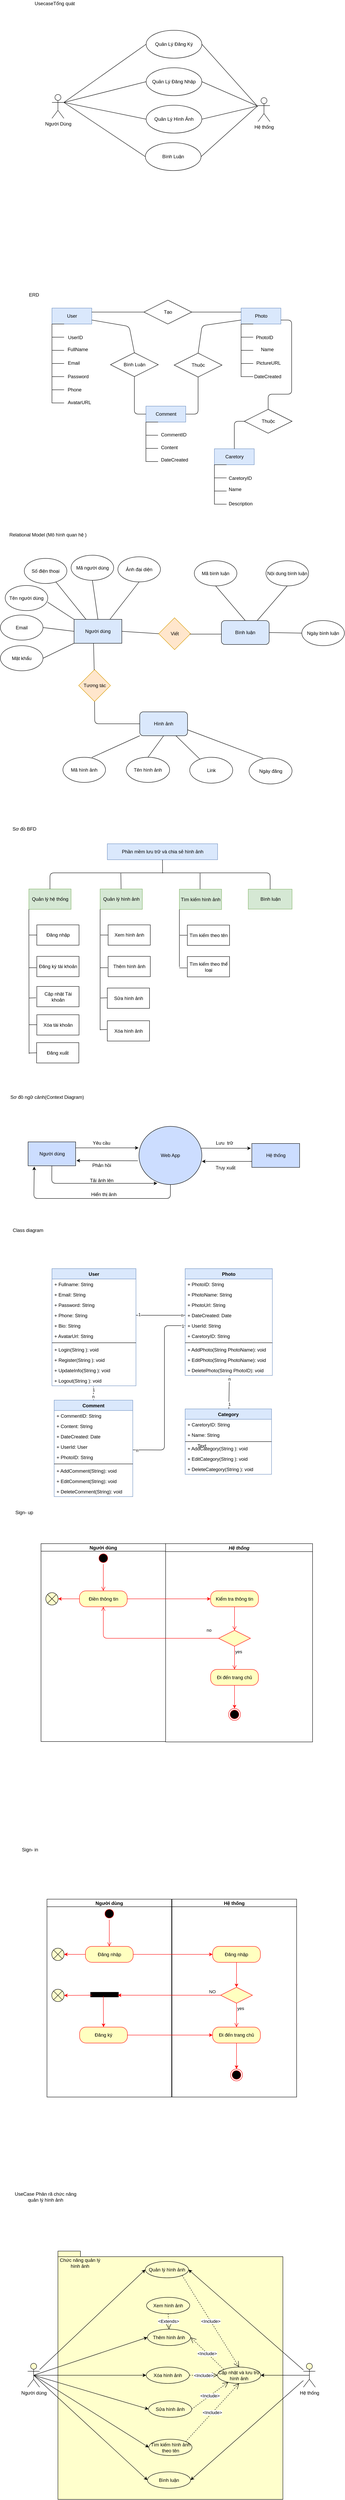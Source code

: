 <mxfile version="14.1.3" type="github">
  <diagram id="1OZ0fzqCseCf3csZvTV9" name="Page-1">
    <mxGraphModel dx="994" dy="573" grid="0" gridSize="10" guides="1" tooltips="1" connect="1" arrows="1" fold="1" page="1" pageScale="1" pageWidth="827" pageHeight="1169" background="#ffffff" math="0" shadow="0">
      <root>
        <mxCell id="0" />
        <mxCell id="1" parent="0" />
        <mxCell id="WL56E5WNC0mjnMsQFO7s-23" value="User" style="whiteSpace=wrap;html=1;align=center;startSize=26;fillColor=#dae8fc;strokeColor=#6c8ebf;" parent="1" vertex="1">
          <mxGeometry x="129.5" y="897" width="100" height="40" as="geometry" />
        </mxCell>
        <mxCell id="WL56E5WNC0mjnMsQFO7s-30" value="" style="html=1;dashed=0;whitespace=wrap;shape=partialRectangle;right=0;startSize=26;fillColor=#ffffff;gradientColor=none;" parent="1" vertex="1">
          <mxGeometry x="129.5" y="937" width="30" height="33" as="geometry" />
        </mxCell>
        <mxCell id="WL56E5WNC0mjnMsQFO7s-41" value="UserID" style="text;html=1;resizable=0;autosize=1;align=center;verticalAlign=middle;points=[];fillColor=none;strokeColor=none;startSize=26;fontSize=12;" parent="1" vertex="1">
          <mxGeometry x="163.5" y="962" width="48" height="18" as="geometry" />
        </mxCell>
        <mxCell id="WL56E5WNC0mjnMsQFO7s-42" value="" style="html=1;dashed=0;whitespace=wrap;shape=partialRectangle;right=0;startSize=26;fillColor=#ffffff;gradientColor=none;" parent="1" vertex="1">
          <mxGeometry x="129.5" y="970" width="30" height="33" as="geometry" />
        </mxCell>
        <mxCell id="WL56E5WNC0mjnMsQFO7s-43" value="FullName" style="text;html=1;resizable=0;autosize=1;align=center;verticalAlign=middle;points=[];fillColor=none;strokeColor=none;startSize=26;fontSize=12;" parent="1" vertex="1">
          <mxGeometry x="163.5" y="992" width="61" height="18" as="geometry" />
        </mxCell>
        <mxCell id="WL56E5WNC0mjnMsQFO7s-44" value="" style="html=1;dashed=0;whitespace=wrap;shape=partialRectangle;right=0;startSize=26;fillColor=#ffffff;gradientColor=none;" parent="1" vertex="1">
          <mxGeometry x="129.5" y="1003" width="30" height="33" as="geometry" />
        </mxCell>
        <mxCell id="WL56E5WNC0mjnMsQFO7s-45" value="Email" style="text;html=1;resizable=0;autosize=1;align=center;verticalAlign=middle;points=[];fillColor=none;strokeColor=none;startSize=26;fontSize=12;" parent="1" vertex="1">
          <mxGeometry x="163.5" y="1026" width="40" height="18" as="geometry" />
        </mxCell>
        <mxCell id="WL56E5WNC0mjnMsQFO7s-46" value="" style="html=1;dashed=0;whitespace=wrap;shape=partialRectangle;right=0;startSize=26;fillColor=#ffffff;gradientColor=none;" parent="1" vertex="1">
          <mxGeometry x="129.5" y="1036" width="30" height="33" as="geometry" />
        </mxCell>
        <mxCell id="WL56E5WNC0mjnMsQFO7s-47" value="Password" style="text;html=1;resizable=0;autosize=1;align=center;verticalAlign=middle;points=[];fillColor=none;strokeColor=none;startSize=26;fontSize=12;" parent="1" vertex="1">
          <mxGeometry x="163.5" y="1060" width="63" height="18" as="geometry" />
        </mxCell>
        <mxCell id="WL56E5WNC0mjnMsQFO7s-49" value="" style="html=1;dashed=0;whitespace=wrap;shape=partialRectangle;right=0;startSize=26;fillColor=#ffffff;gradientColor=none;" parent="1" vertex="1">
          <mxGeometry x="129.5" y="1069" width="30" height="33" as="geometry" />
        </mxCell>
        <mxCell id="WL56E5WNC0mjnMsQFO7s-50" value="Phone" style="text;html=1;resizable=0;autosize=1;align=center;verticalAlign=middle;points=[];fillColor=none;strokeColor=none;startSize=26;fontSize=12;" parent="1" vertex="1">
          <mxGeometry x="163.5" y="1093" width="44" height="18" as="geometry" />
        </mxCell>
        <mxCell id="WL56E5WNC0mjnMsQFO7s-51" value="" style="html=1;dashed=0;whitespace=wrap;shape=partialRectangle;right=0;startSize=26;fillColor=#ffffff;gradientColor=none;" parent="1" vertex="1">
          <mxGeometry x="129.5" y="1102" width="30" height="33" as="geometry" />
        </mxCell>
        <mxCell id="WL56E5WNC0mjnMsQFO7s-52" value="AvatarURL" style="text;html=1;resizable=0;autosize=1;align=center;verticalAlign=middle;points=[];fillColor=none;strokeColor=none;startSize=26;fontSize=12;" parent="1" vertex="1">
          <mxGeometry x="163.5" y="1125" width="68" height="18" as="geometry" />
        </mxCell>
        <mxCell id="WL56E5WNC0mjnMsQFO7s-55" value="Photo" style="whiteSpace=wrap;html=1;align=center;startSize=26;fillColor=#dae8fc;strokeColor=#6c8ebf;" parent="1" vertex="1">
          <mxGeometry x="604.5" y="897" width="100" height="40" as="geometry" />
        </mxCell>
        <mxCell id="WL56E5WNC0mjnMsQFO7s-56" value="" style="html=1;dashed=0;whitespace=wrap;shape=partialRectangle;right=0;startSize=26;fillColor=#ffffff;gradientColor=none;" parent="1" vertex="1">
          <mxGeometry x="604.5" y="937" width="30" height="33" as="geometry" />
        </mxCell>
        <mxCell id="WL56E5WNC0mjnMsQFO7s-57" value="PhotoID" style="text;html=1;resizable=0;autosize=1;align=center;verticalAlign=middle;points=[];fillColor=none;strokeColor=none;startSize=26;fontSize=12;" parent="1" vertex="1">
          <mxGeometry x="636.5" y="962" width="53" height="18" as="geometry" />
        </mxCell>
        <mxCell id="WL56E5WNC0mjnMsQFO7s-58" value="" style="html=1;dashed=0;whitespace=wrap;shape=partialRectangle;right=0;startSize=26;fillColor=#ffffff;gradientColor=none;" parent="1" vertex="1">
          <mxGeometry x="604.5" y="970" width="30" height="33" as="geometry" />
        </mxCell>
        <mxCell id="WL56E5WNC0mjnMsQFO7s-59" value="Name" style="text;html=1;resizable=0;autosize=1;align=center;verticalAlign=middle;points=[];fillColor=none;strokeColor=none;startSize=26;fontSize=12;" parent="1" vertex="1">
          <mxGeometry x="648.5" y="992" width="42" height="18" as="geometry" />
        </mxCell>
        <mxCell id="WL56E5WNC0mjnMsQFO7s-60" value="" style="html=1;dashed=0;whitespace=wrap;shape=partialRectangle;right=0;startSize=26;fillColor=#ffffff;gradientColor=none;" parent="1" vertex="1">
          <mxGeometry x="604.5" y="1003" width="30" height="33" as="geometry" />
        </mxCell>
        <mxCell id="WL56E5WNC0mjnMsQFO7s-61" value="PictureURL" style="text;html=1;resizable=0;autosize=1;align=center;verticalAlign=middle;points=[];fillColor=none;strokeColor=none;startSize=26;fontSize=12;" parent="1" vertex="1">
          <mxGeometry x="636.5" y="1026" width="72" height="18" as="geometry" />
        </mxCell>
        <mxCell id="WL56E5WNC0mjnMsQFO7s-62" value="" style="html=1;dashed=0;whitespace=wrap;shape=partialRectangle;right=0;startSize=26;fillColor=#ffffff;gradientColor=none;" parent="1" vertex="1">
          <mxGeometry x="604.5" y="1036" width="30" height="33" as="geometry" />
        </mxCell>
        <mxCell id="WL56E5WNC0mjnMsQFO7s-63" value="&lt;span style=&quot;text-align: left&quot;&gt;DateCreated&lt;/span&gt;" style="text;html=1;resizable=0;autosize=1;align=center;verticalAlign=middle;points=[];fillColor=none;strokeColor=none;startSize=26;fontSize=12;" parent="1" vertex="1">
          <mxGeometry x="631.5" y="1060" width="78" height="18" as="geometry" />
        </mxCell>
        <mxCell id="WL56E5WNC0mjnMsQFO7s-68" value="&lt;span&gt;Caretory&lt;/span&gt;" style="whiteSpace=wrap;html=1;align=center;startSize=26;fillColor=#dae8fc;strokeColor=#6c8ebf;" parent="1" vertex="1">
          <mxGeometry x="537.5" y="1250" width="100" height="40" as="geometry" />
        </mxCell>
        <mxCell id="WL56E5WNC0mjnMsQFO7s-69" value="" style="html=1;dashed=0;whitespace=wrap;shape=partialRectangle;right=0;startSize=26;fillColor=#ffffff;gradientColor=none;" parent="1" vertex="1">
          <mxGeometry x="537.5" y="1290" width="30" height="33" as="geometry" />
        </mxCell>
        <mxCell id="WL56E5WNC0mjnMsQFO7s-70" value="CaretoryID" style="text;html=1;resizable=0;autosize=1;align=center;verticalAlign=middle;points=[];fillColor=none;strokeColor=none;startSize=26;fontSize=12;" parent="1" vertex="1">
          <mxGeometry x="567.5" y="1315" width="68" height="18" as="geometry" />
        </mxCell>
        <mxCell id="WL56E5WNC0mjnMsQFO7s-71" value="" style="html=1;dashed=0;whitespace=wrap;shape=partialRectangle;right=0;startSize=26;fillColor=#ffffff;gradientColor=none;" parent="1" vertex="1">
          <mxGeometry x="537.5" y="1323" width="30" height="33" as="geometry" />
        </mxCell>
        <mxCell id="WL56E5WNC0mjnMsQFO7s-72" value="Name" style="text;html=1;resizable=0;autosize=1;align=center;verticalAlign=middle;points=[];fillColor=none;strokeColor=none;startSize=26;fontSize=12;" parent="1" vertex="1">
          <mxGeometry x="567.5" y="1343" width="42" height="18" as="geometry" />
        </mxCell>
        <mxCell id="WL56E5WNC0mjnMsQFO7s-73" value="" style="html=1;dashed=0;whitespace=wrap;shape=partialRectangle;right=0;startSize=26;fillColor=#ffffff;gradientColor=none;" parent="1" vertex="1">
          <mxGeometry x="537.5" y="1356" width="30" height="33" as="geometry" />
        </mxCell>
        <mxCell id="WL56E5WNC0mjnMsQFO7s-74" value="Description" style="text;html=1;resizable=0;autosize=1;align=center;verticalAlign=middle;points=[];fillColor=none;strokeColor=none;startSize=26;fontSize=12;" parent="1" vertex="1">
          <mxGeometry x="567.5" y="1379" width="70" height="18" as="geometry" />
        </mxCell>
        <mxCell id="WL56E5WNC0mjnMsQFO7s-81" value="Comment" style="whiteSpace=wrap;html=1;align=center;startSize=26;fillColor=#dae8fc;strokeColor=#6c8ebf;" parent="1" vertex="1">
          <mxGeometry x="365.5" y="1143" width="100" height="40" as="geometry" />
        </mxCell>
        <mxCell id="WL56E5WNC0mjnMsQFO7s-82" value="" style="html=1;dashed=0;whitespace=wrap;shape=partialRectangle;right=0;startSize=26;fillColor=#ffffff;gradientColor=none;" parent="1" vertex="1">
          <mxGeometry x="365.5" y="1183" width="30" height="33" as="geometry" />
        </mxCell>
        <mxCell id="WL56E5WNC0mjnMsQFO7s-83" value="CommentID" style="text;html=1;resizable=0;autosize=1;align=center;verticalAlign=middle;points=[];fillColor=none;strokeColor=none;startSize=26;fontSize=12;" parent="1" vertex="1">
          <mxGeometry x="397.5" y="1206" width="74" height="18" as="geometry" />
        </mxCell>
        <mxCell id="WL56E5WNC0mjnMsQFO7s-84" value="" style="html=1;dashed=0;whitespace=wrap;shape=partialRectangle;right=0;startSize=26;fillColor=#ffffff;gradientColor=none;" parent="1" vertex="1">
          <mxGeometry x="365.5" y="1216" width="30" height="33" as="geometry" />
        </mxCell>
        <mxCell id="WL56E5WNC0mjnMsQFO7s-85" value="Content" style="text;html=1;resizable=0;autosize=1;align=center;verticalAlign=middle;points=[];fillColor=none;strokeColor=none;startSize=26;fontSize=12;" parent="1" vertex="1">
          <mxGeometry x="397.5" y="1237.5" width="52" height="18" as="geometry" />
        </mxCell>
        <mxCell id="WL56E5WNC0mjnMsQFO7s-86" value="" style="html=1;dashed=0;whitespace=wrap;shape=partialRectangle;right=0;startSize=26;fillColor=#ffffff;gradientColor=none;" parent="1" vertex="1">
          <mxGeometry x="365.5" y="1249" width="30" height="33" as="geometry" />
        </mxCell>
        <mxCell id="WL56E5WNC0mjnMsQFO7s-87" value="&lt;span style=&quot;text-align: left&quot;&gt;DateCreated&lt;/span&gt;" style="text;html=1;resizable=0;autosize=1;align=center;verticalAlign=middle;points=[];fillColor=none;strokeColor=none;startSize=26;fontSize=12;" parent="1" vertex="1">
          <mxGeometry x="397.5" y="1269" width="78" height="18" as="geometry" />
        </mxCell>
        <mxCell id="WL56E5WNC0mjnMsQFO7s-94" value="Tạo" style="shape=rhombus;perimeter=rhombusPerimeter;whiteSpace=wrap;html=1;align=center;startSize=26;fillColor=#ffffff;gradientColor=none;" parent="1" vertex="1">
          <mxGeometry x="360.5" y="877" width="120" height="60" as="geometry" />
        </mxCell>
        <mxCell id="WL56E5WNC0mjnMsQFO7s-96" value="" style="endArrow=none;html=1;labelBackgroundColor=#ffffff;fontSize=12;align=center;exitX=1;exitY=0.25;exitDx=0;exitDy=0;entryX=0;entryY=0.5;entryDx=0;entryDy=0;" parent="1" source="WL56E5WNC0mjnMsQFO7s-23" target="WL56E5WNC0mjnMsQFO7s-94" edge="1">
          <mxGeometry width="50" height="50" relative="1" as="geometry">
            <mxPoint x="372.5" y="934" as="sourcePoint" />
            <mxPoint x="422.5" y="884" as="targetPoint" />
          </mxGeometry>
        </mxCell>
        <mxCell id="WL56E5WNC0mjnMsQFO7s-97" value="" style="endArrow=none;html=1;labelBackgroundColor=#ffffff;fontSize=12;align=center;entryX=0;entryY=0.25;entryDx=0;entryDy=0;exitX=1;exitY=0.5;exitDx=0;exitDy=0;" parent="1" source="WL56E5WNC0mjnMsQFO7s-94" target="WL56E5WNC0mjnMsQFO7s-55" edge="1">
          <mxGeometry width="50" height="50" relative="1" as="geometry">
            <mxPoint x="372.5" y="934" as="sourcePoint" />
            <mxPoint x="422.5" y="884" as="targetPoint" />
          </mxGeometry>
        </mxCell>
        <mxCell id="WL56E5WNC0mjnMsQFO7s-98" value="Thuộc" style="shape=rhombus;perimeter=rhombusPerimeter;whiteSpace=wrap;html=1;align=center;startSize=26;fillColor=#ffffff;gradientColor=none;" parent="1" vertex="1">
          <mxGeometry x="612.5" y="1151" width="120" height="60" as="geometry" />
        </mxCell>
        <mxCell id="WL56E5WNC0mjnMsQFO7s-99" value="" style="endArrow=none;html=1;labelBackgroundColor=#ffffff;fontSize=12;align=center;exitX=0.5;exitY=0;exitDx=0;exitDy=0;entryX=0;entryY=0.5;entryDx=0;entryDy=0;" parent="1" source="WL56E5WNC0mjnMsQFO7s-68" target="WL56E5WNC0mjnMsQFO7s-98" edge="1">
          <mxGeometry width="50" height="50" relative="1" as="geometry">
            <mxPoint x="437.5" y="1181" as="sourcePoint" />
            <mxPoint x="630.5" y="1148" as="targetPoint" />
            <Array as="points">
              <mxPoint x="587.5" y="1181" />
            </Array>
          </mxGeometry>
        </mxCell>
        <mxCell id="WL56E5WNC0mjnMsQFO7s-100" value="" style="endArrow=none;html=1;labelBackgroundColor=#ffffff;fontSize=12;align=center;entryX=1;entryY=0.75;entryDx=0;entryDy=0;exitX=0.5;exitY=0;exitDx=0;exitDy=0;" parent="1" source="WL56E5WNC0mjnMsQFO7s-98" target="WL56E5WNC0mjnMsQFO7s-55" edge="1">
          <mxGeometry width="50" height="50" relative="1" as="geometry">
            <mxPoint x="437.5" y="1140" as="sourcePoint" />
            <mxPoint x="601.5" y="1123" as="targetPoint" />
            <Array as="points">
              <mxPoint x="672.5" y="1113" />
              <mxPoint x="731.5" y="1113" />
              <mxPoint x="731.5" y="927" />
            </Array>
          </mxGeometry>
        </mxCell>
        <mxCell id="WL56E5WNC0mjnMsQFO7s-102" value="Bình Luận" style="shape=rhombus;perimeter=rhombusPerimeter;whiteSpace=wrap;html=1;align=center;startSize=26;fillColor=#ffffff;gradientColor=none;" parent="1" vertex="1">
          <mxGeometry x="276.5" y="1009" width="120" height="60" as="geometry" />
        </mxCell>
        <mxCell id="WL56E5WNC0mjnMsQFO7s-103" value="" style="endArrow=none;html=1;labelBackgroundColor=#ffffff;fontSize=12;align=center;exitX=1;exitY=0.75;exitDx=0;exitDy=0;entryX=0.5;entryY=0;entryDx=0;entryDy=0;" parent="1" source="WL56E5WNC0mjnMsQFO7s-23" target="WL56E5WNC0mjnMsQFO7s-102" edge="1">
          <mxGeometry width="50" height="50" relative="1" as="geometry">
            <mxPoint x="239.5" y="927" as="sourcePoint" />
            <mxPoint x="363.5" y="927" as="targetPoint" />
            <Array as="points">
              <mxPoint x="323.5" y="943" />
            </Array>
          </mxGeometry>
        </mxCell>
        <mxCell id="WL56E5WNC0mjnMsQFO7s-104" value="" style="endArrow=none;html=1;labelBackgroundColor=#ffffff;fontSize=12;align=center;entryX=0.5;entryY=1;entryDx=0;entryDy=0;exitX=0;exitY=0.5;exitDx=0;exitDy=0;" parent="1" source="WL56E5WNC0mjnMsQFO7s-81" target="WL56E5WNC0mjnMsQFO7s-102" edge="1">
          <mxGeometry width="50" height="50" relative="1" as="geometry">
            <mxPoint x="372.5" y="1184" as="sourcePoint" />
            <mxPoint x="422.5" y="1134" as="targetPoint" />
            <Array as="points">
              <mxPoint x="336.5" y="1163" />
            </Array>
          </mxGeometry>
        </mxCell>
        <mxCell id="WL56E5WNC0mjnMsQFO7s-105" value="Thuộc" style="shape=rhombus;perimeter=rhombusPerimeter;whiteSpace=wrap;html=1;align=center;startSize=26;fillColor=#ffffff;gradientColor=none;" parent="1" vertex="1">
          <mxGeometry x="436.5" y="1010" width="120" height="60" as="geometry" />
        </mxCell>
        <mxCell id="WL56E5WNC0mjnMsQFO7s-106" value="" style="endArrow=none;html=1;labelBackgroundColor=#ffffff;fontSize=12;align=center;entryX=0;entryY=0.75;entryDx=0;entryDy=0;exitX=0.5;exitY=0;exitDx=0;exitDy=0;" parent="1" source="WL56E5WNC0mjnMsQFO7s-105" target="WL56E5WNC0mjnMsQFO7s-55" edge="1">
          <mxGeometry width="50" height="50" relative="1" as="geometry">
            <mxPoint x="372.5" y="1101" as="sourcePoint" />
            <mxPoint x="422.5" y="1051" as="targetPoint" />
            <Array as="points">
              <mxPoint x="506.5" y="941" />
            </Array>
          </mxGeometry>
        </mxCell>
        <mxCell id="WL56E5WNC0mjnMsQFO7s-107" value="" style="endArrow=none;html=1;labelBackgroundColor=#ffffff;fontSize=12;align=center;entryX=0.5;entryY=1;entryDx=0;entryDy=0;exitX=1;exitY=0.5;exitDx=0;exitDy=0;" parent="1" source="WL56E5WNC0mjnMsQFO7s-81" target="WL56E5WNC0mjnMsQFO7s-105" edge="1">
          <mxGeometry width="50" height="50" relative="1" as="geometry">
            <mxPoint x="372.5" y="1101" as="sourcePoint" />
            <mxPoint x="422.5" y="1051" as="targetPoint" />
            <Array as="points">
              <mxPoint x="496.5" y="1163" />
            </Array>
          </mxGeometry>
        </mxCell>
        <mxCell id="WL56E5WNC0mjnMsQFO7s-110" value="Người Dùng" style="shape=umlActor;verticalLabelPosition=bottom;verticalAlign=top;html=1;startSize=26;fillColor=#ffffff;gradientColor=none;fontSize=12;" parent="1" vertex="1">
          <mxGeometry x="129.5" y="361" width="30" height="60" as="geometry" />
        </mxCell>
        <mxCell id="WL56E5WNC0mjnMsQFO7s-114" value="Hệ thống" style="shape=umlActor;verticalLabelPosition=bottom;verticalAlign=top;html=1;startSize=26;fillColor=#ffffff;gradientColor=none;fontSize=12;" parent="1" vertex="1">
          <mxGeometry x="647" y="369" width="30" height="60" as="geometry" />
        </mxCell>
        <mxCell id="WL56E5WNC0mjnMsQFO7s-115" value="Quản Lý Đăng Ký" style="ellipse;whiteSpace=wrap;html=1;startSize=26;fillColor=#ffffff;gradientColor=none;fontSize=12;" parent="1" vertex="1">
          <mxGeometry x="366" y="200" width="140" height="70" as="geometry" />
        </mxCell>
        <mxCell id="WL56E5WNC0mjnMsQFO7s-116" value="Quản Lý Đăng Nhập" style="ellipse;whiteSpace=wrap;html=1;startSize=26;fillColor=#ffffff;gradientColor=none;fontSize=12;" parent="1" vertex="1">
          <mxGeometry x="366" y="294" width="140" height="70" as="geometry" />
        </mxCell>
        <mxCell id="WL56E5WNC0mjnMsQFO7s-117" value="Quản Lý Hình Ảnh" style="ellipse;whiteSpace=wrap;html=1;startSize=26;fillColor=#ffffff;gradientColor=none;fontSize=12;" parent="1" vertex="1">
          <mxGeometry x="366" y="388" width="140" height="70" as="geometry" />
        </mxCell>
        <mxCell id="WL56E5WNC0mjnMsQFO7s-118" value="Bình Luận" style="ellipse;whiteSpace=wrap;html=1;startSize=26;fillColor=#ffffff;gradientColor=none;fontSize=12;" parent="1" vertex="1">
          <mxGeometry x="364" y="482" width="140" height="70" as="geometry" />
        </mxCell>
        <mxCell id="WL56E5WNC0mjnMsQFO7s-120" value="User" style="swimlane;fontStyle=1;align=center;verticalAlign=top;childLayout=stackLayout;horizontal=1;startSize=26;horizontalStack=0;resizeParent=1;resizeParentMax=0;resizeLast=0;collapsible=1;marginBottom=0;fillColor=#dae8fc;fontSize=12;strokeColor=#6c8ebf;" parent="1" vertex="1">
          <mxGeometry x="129.5" y="3307" width="211" height="294" as="geometry">
            <mxRectangle x="65" y="458" width="53" height="26" as="alternateBounds" />
          </mxGeometry>
        </mxCell>
        <mxCell id="WL56E5WNC0mjnMsQFO7s-121" value="+ Fullname: String" style="text;strokeColor=none;fillColor=none;align=left;verticalAlign=top;spacingLeft=4;spacingRight=4;overflow=hidden;rotatable=0;points=[[0,0.5],[1,0.5]];portConstraint=eastwest;" parent="WL56E5WNC0mjnMsQFO7s-120" vertex="1">
          <mxGeometry y="26" width="211" height="26" as="geometry" />
        </mxCell>
        <mxCell id="WL56E5WNC0mjnMsQFO7s-125" value="+ Email: String" style="text;strokeColor=none;fillColor=none;align=left;verticalAlign=top;spacingLeft=4;spacingRight=4;overflow=hidden;rotatable=0;points=[[0,0.5],[1,0.5]];portConstraint=eastwest;" parent="WL56E5WNC0mjnMsQFO7s-120" vertex="1">
          <mxGeometry y="52" width="211" height="26" as="geometry" />
        </mxCell>
        <mxCell id="WL56E5WNC0mjnMsQFO7s-126" value="+ Password: String" style="text;strokeColor=none;fillColor=none;align=left;verticalAlign=top;spacingLeft=4;spacingRight=4;overflow=hidden;rotatable=0;points=[[0,0.5],[1,0.5]];portConstraint=eastwest;" parent="WL56E5WNC0mjnMsQFO7s-120" vertex="1">
          <mxGeometry y="78" width="211" height="26" as="geometry" />
        </mxCell>
        <mxCell id="WL56E5WNC0mjnMsQFO7s-127" value="+ Phone: String" style="text;strokeColor=none;fillColor=none;align=left;verticalAlign=top;spacingLeft=4;spacingRight=4;overflow=hidden;rotatable=0;points=[[0,0.5],[1,0.5]];portConstraint=eastwest;" parent="WL56E5WNC0mjnMsQFO7s-120" vertex="1">
          <mxGeometry y="104" width="211" height="26" as="geometry" />
        </mxCell>
        <mxCell id="WL56E5WNC0mjnMsQFO7s-128" value="+ Bio: String" style="text;strokeColor=none;fillColor=none;align=left;verticalAlign=top;spacingLeft=4;spacingRight=4;overflow=hidden;rotatable=0;points=[[0,0.5],[1,0.5]];portConstraint=eastwest;" parent="WL56E5WNC0mjnMsQFO7s-120" vertex="1">
          <mxGeometry y="130" width="211" height="26" as="geometry" />
        </mxCell>
        <mxCell id="WL56E5WNC0mjnMsQFO7s-129" value="+ AvatarUrl: String" style="text;strokeColor=none;fillColor=none;align=left;verticalAlign=top;spacingLeft=4;spacingRight=4;overflow=hidden;rotatable=0;points=[[0,0.5],[1,0.5]];portConstraint=eastwest;" parent="WL56E5WNC0mjnMsQFO7s-120" vertex="1">
          <mxGeometry y="156" width="211" height="26" as="geometry" />
        </mxCell>
        <mxCell id="WL56E5WNC0mjnMsQFO7s-122" value="" style="line;strokeWidth=1;fillColor=none;align=left;verticalAlign=middle;spacingTop=-1;spacingLeft=3;spacingRight=3;rotatable=0;labelPosition=right;points=[];portConstraint=eastwest;" parent="WL56E5WNC0mjnMsQFO7s-120" vertex="1">
          <mxGeometry y="182" width="211" height="8" as="geometry" />
        </mxCell>
        <mxCell id="WL56E5WNC0mjnMsQFO7s-123" value="+ Login(String ): void" style="text;strokeColor=none;fillColor=none;align=left;verticalAlign=top;spacingLeft=4;spacingRight=4;overflow=hidden;rotatable=0;points=[[0,0.5],[1,0.5]];portConstraint=eastwest;" parent="WL56E5WNC0mjnMsQFO7s-120" vertex="1">
          <mxGeometry y="190" width="211" height="26" as="geometry" />
        </mxCell>
        <mxCell id="WL56E5WNC0mjnMsQFO7s-130" value="+ Register(String ): void" style="text;strokeColor=none;fillColor=none;align=left;verticalAlign=top;spacingLeft=4;spacingRight=4;overflow=hidden;rotatable=0;points=[[0,0.5],[1,0.5]];portConstraint=eastwest;" parent="WL56E5WNC0mjnMsQFO7s-120" vertex="1">
          <mxGeometry y="216" width="211" height="26" as="geometry" />
        </mxCell>
        <mxCell id="WL56E5WNC0mjnMsQFO7s-131" value="+ UpdateInfo(String ): void" style="text;strokeColor=none;fillColor=none;align=left;verticalAlign=top;spacingLeft=4;spacingRight=4;overflow=hidden;rotatable=0;points=[[0,0.5],[1,0.5]];portConstraint=eastwest;" parent="WL56E5WNC0mjnMsQFO7s-120" vertex="1">
          <mxGeometry y="242" width="211" height="26" as="geometry" />
        </mxCell>
        <mxCell id="pRK5wgSLd5WfmLrCtnuf-2" value="+ Logout(String ): void" style="text;strokeColor=none;fillColor=none;align=left;verticalAlign=top;spacingLeft=4;spacingRight=4;overflow=hidden;rotatable=0;points=[[0,0.5],[1,0.5]];portConstraint=eastwest;" parent="WL56E5WNC0mjnMsQFO7s-120" vertex="1">
          <mxGeometry y="268" width="211" height="26" as="geometry" />
        </mxCell>
        <mxCell id="WL56E5WNC0mjnMsQFO7s-132" value="Photo" style="swimlane;fontStyle=1;align=center;verticalAlign=top;childLayout=stackLayout;horizontal=1;startSize=26;horizontalStack=0;resizeParent=1;resizeParentMax=0;resizeLast=0;collapsible=1;marginBottom=0;fillColor=#dae8fc;fontSize=12;strokeColor=#6c8ebf;" parent="1" vertex="1">
          <mxGeometry x="464" y="3307" width="219" height="268" as="geometry">
            <mxRectangle x="65" y="458" width="53" height="26" as="alternateBounds" />
          </mxGeometry>
        </mxCell>
        <mxCell id="WL56E5WNC0mjnMsQFO7s-133" value="+ PhotoID: String" style="text;fillColor=none;align=left;verticalAlign=top;spacingLeft=4;spacingRight=4;overflow=hidden;rotatable=0;points=[[0,0.5],[1,0.5]];portConstraint=eastwest;" parent="WL56E5WNC0mjnMsQFO7s-132" vertex="1">
          <mxGeometry y="26" width="219" height="26" as="geometry" />
        </mxCell>
        <mxCell id="WL56E5WNC0mjnMsQFO7s-134" value="+ PhotoName: String" style="text;strokeColor=none;fillColor=none;align=left;verticalAlign=top;spacingLeft=4;spacingRight=4;overflow=hidden;rotatable=0;points=[[0,0.5],[1,0.5]];portConstraint=eastwest;" parent="WL56E5WNC0mjnMsQFO7s-132" vertex="1">
          <mxGeometry y="52" width="219" height="26" as="geometry" />
        </mxCell>
        <mxCell id="WL56E5WNC0mjnMsQFO7s-135" value="+ PhotoUrl: String" style="text;strokeColor=none;fillColor=none;align=left;verticalAlign=top;spacingLeft=4;spacingRight=4;overflow=hidden;rotatable=0;points=[[0,0.5],[1,0.5]];portConstraint=eastwest;" parent="WL56E5WNC0mjnMsQFO7s-132" vertex="1">
          <mxGeometry y="78" width="219" height="26" as="geometry" />
        </mxCell>
        <mxCell id="WL56E5WNC0mjnMsQFO7s-136" value="+ DateCreated: Date" style="text;strokeColor=none;fillColor=none;align=left;verticalAlign=top;spacingLeft=4;spacingRight=4;overflow=hidden;rotatable=0;points=[[0,0.5],[1,0.5]];portConstraint=eastwest;" parent="WL56E5WNC0mjnMsQFO7s-132" vertex="1">
          <mxGeometry y="104" width="219" height="26" as="geometry" />
        </mxCell>
        <mxCell id="WL56E5WNC0mjnMsQFO7s-137" value="+ UserId: String" style="text;strokeColor=none;fillColor=none;align=left;verticalAlign=top;spacingLeft=4;spacingRight=4;overflow=hidden;rotatable=0;points=[[0,0.5],[1,0.5]];portConstraint=eastwest;" parent="WL56E5WNC0mjnMsQFO7s-132" vertex="1">
          <mxGeometry y="130" width="219" height="26" as="geometry" />
        </mxCell>
        <mxCell id="WL56E5WNC0mjnMsQFO7s-165" value="+ CaretoryID: String" style="text;strokeColor=none;fillColor=none;align=left;verticalAlign=top;spacingLeft=4;spacingRight=4;overflow=hidden;rotatable=0;points=[[0,0.5],[1,0.5]];portConstraint=eastwest;" parent="WL56E5WNC0mjnMsQFO7s-132" vertex="1">
          <mxGeometry y="156" width="219" height="26" as="geometry" />
        </mxCell>
        <mxCell id="WL56E5WNC0mjnMsQFO7s-139" value="" style="line;strokeWidth=1;fillColor=none;align=left;verticalAlign=middle;spacingTop=-1;spacingLeft=3;spacingRight=3;rotatable=0;labelPosition=right;points=[];portConstraint=eastwest;" parent="WL56E5WNC0mjnMsQFO7s-132" vertex="1">
          <mxGeometry y="182" width="219" height="8" as="geometry" />
        </mxCell>
        <mxCell id="WL56E5WNC0mjnMsQFO7s-140" value="+ AddPhoto(String PhotoName): void" style="text;strokeColor=none;fillColor=none;align=left;verticalAlign=top;spacingLeft=4;spacingRight=4;overflow=hidden;rotatable=0;points=[[0,0.5],[1,0.5]];portConstraint=eastwest;" parent="WL56E5WNC0mjnMsQFO7s-132" vertex="1">
          <mxGeometry y="190" width="219" height="26" as="geometry" />
        </mxCell>
        <mxCell id="WL56E5WNC0mjnMsQFO7s-141" value="+ EditPhoto(String PhotoName): void" style="text;strokeColor=none;fillColor=none;align=left;verticalAlign=top;spacingLeft=4;spacingRight=4;overflow=hidden;rotatable=0;points=[[0,0.5],[1,0.5]];portConstraint=eastwest;" parent="WL56E5WNC0mjnMsQFO7s-132" vertex="1">
          <mxGeometry y="216" width="219" height="26" as="geometry" />
        </mxCell>
        <mxCell id="WL56E5WNC0mjnMsQFO7s-142" value="+ DeletePhoto(String PhotoID): void" style="text;strokeColor=none;fillColor=none;align=left;verticalAlign=top;spacingLeft=4;spacingRight=4;overflow=hidden;rotatable=0;points=[[0,0.5],[1,0.5]];portConstraint=eastwest;" parent="WL56E5WNC0mjnMsQFO7s-132" vertex="1">
          <mxGeometry y="242" width="219" height="26" as="geometry" />
        </mxCell>
        <mxCell id="WL56E5WNC0mjnMsQFO7s-143" value="Comment" style="swimlane;fontStyle=1;align=center;verticalAlign=top;childLayout=stackLayout;horizontal=1;startSize=26;horizontalStack=0;resizeParent=1;resizeParentMax=0;resizeLast=0;collapsible=1;marginBottom=0;fillColor=#dae8fc;fontSize=12;strokeColor=#6c8ebf;" parent="1" vertex="1">
          <mxGeometry x="135" y="3637" width="197.5" height="242" as="geometry">
            <mxRectangle x="65" y="458" width="53" height="26" as="alternateBounds" />
          </mxGeometry>
        </mxCell>
        <mxCell id="WL56E5WNC0mjnMsQFO7s-144" value="+ CommentID: String" style="text;strokeColor=none;fillColor=none;align=left;verticalAlign=top;spacingLeft=4;spacingRight=4;overflow=hidden;rotatable=0;points=[[0,0.5],[1,0.5]];portConstraint=eastwest;" parent="WL56E5WNC0mjnMsQFO7s-143" vertex="1">
          <mxGeometry y="26" width="197.5" height="26" as="geometry" />
        </mxCell>
        <mxCell id="WL56E5WNC0mjnMsQFO7s-145" value="+ Content: String" style="text;strokeColor=none;fillColor=none;align=left;verticalAlign=top;spacingLeft=4;spacingRight=4;overflow=hidden;rotatable=0;points=[[0,0.5],[1,0.5]];portConstraint=eastwest;" parent="WL56E5WNC0mjnMsQFO7s-143" vertex="1">
          <mxGeometry y="52" width="197.5" height="26" as="geometry" />
        </mxCell>
        <mxCell id="WL56E5WNC0mjnMsQFO7s-147" value="+ DateCreated: Date" style="text;strokeColor=none;fillColor=none;align=left;verticalAlign=top;spacingLeft=4;spacingRight=4;overflow=hidden;rotatable=0;points=[[0,0.5],[1,0.5]];portConstraint=eastwest;" parent="WL56E5WNC0mjnMsQFO7s-143" vertex="1">
          <mxGeometry y="78" width="197.5" height="26" as="geometry" />
        </mxCell>
        <mxCell id="WL56E5WNC0mjnMsQFO7s-148" value="+ UserId: User" style="text;strokeColor=none;fillColor=none;align=left;verticalAlign=top;spacingLeft=4;spacingRight=4;overflow=hidden;rotatable=0;points=[[0,0.5],[1,0.5]];portConstraint=eastwest;" parent="WL56E5WNC0mjnMsQFO7s-143" vertex="1">
          <mxGeometry y="104" width="197.5" height="26" as="geometry" />
        </mxCell>
        <mxCell id="WL56E5WNC0mjnMsQFO7s-146" value="+ PhotoID: String" style="text;strokeColor=none;fillColor=none;align=left;verticalAlign=top;spacingLeft=4;spacingRight=4;overflow=hidden;rotatable=0;points=[[0,0.5],[1,0.5]];portConstraint=eastwest;" parent="WL56E5WNC0mjnMsQFO7s-143" vertex="1">
          <mxGeometry y="130" width="197.5" height="26" as="geometry" />
        </mxCell>
        <mxCell id="WL56E5WNC0mjnMsQFO7s-149" value="" style="line;strokeWidth=1;fillColor=none;align=left;verticalAlign=middle;spacingTop=-1;spacingLeft=3;spacingRight=3;rotatable=0;labelPosition=right;points=[];portConstraint=eastwest;" parent="WL56E5WNC0mjnMsQFO7s-143" vertex="1">
          <mxGeometry y="156" width="197.5" height="8" as="geometry" />
        </mxCell>
        <mxCell id="WL56E5WNC0mjnMsQFO7s-151" value="+ AddComment(String): void" style="text;strokeColor=none;fillColor=none;align=left;verticalAlign=top;spacingLeft=4;spacingRight=4;overflow=hidden;rotatable=0;points=[[0,0.5],[1,0.5]];portConstraint=eastwest;" parent="WL56E5WNC0mjnMsQFO7s-143" vertex="1">
          <mxGeometry y="164" width="197.5" height="26" as="geometry" />
        </mxCell>
        <mxCell id="k80brB-KYHI7LlJDPjke-1" value="+ EditComment(String): void" style="text;strokeColor=none;fillColor=none;align=left;verticalAlign=top;spacingLeft=4;spacingRight=4;overflow=hidden;rotatable=0;points=[[0,0.5],[1,0.5]];portConstraint=eastwest;" parent="WL56E5WNC0mjnMsQFO7s-143" vertex="1">
          <mxGeometry y="190" width="197.5" height="26" as="geometry" />
        </mxCell>
        <mxCell id="k80brB-KYHI7LlJDPjke-2" value="+ DeleteComment(String): void" style="text;strokeColor=none;fillColor=none;align=left;verticalAlign=top;spacingLeft=4;spacingRight=4;overflow=hidden;rotatable=0;points=[[0,0.5],[1,0.5]];portConstraint=eastwest;" parent="WL56E5WNC0mjnMsQFO7s-143" vertex="1">
          <mxGeometry y="216" width="197.5" height="26" as="geometry" />
        </mxCell>
        <mxCell id="WL56E5WNC0mjnMsQFO7s-156" value="Category" style="swimlane;fontStyle=1;align=center;verticalAlign=top;childLayout=stackLayout;horizontal=1;startSize=26;horizontalStack=0;resizeParent=1;resizeParentMax=0;resizeLast=0;collapsible=1;marginBottom=0;fillColor=#dae8fc;fontSize=12;strokeColor=#6c8ebf;" parent="1" vertex="1">
          <mxGeometry x="464" y="3659" width="217" height="164" as="geometry">
            <mxRectangle x="65" y="458" width="53" height="26" as="alternateBounds" />
          </mxGeometry>
        </mxCell>
        <mxCell id="WL56E5WNC0mjnMsQFO7s-157" value="+ CaretoryID: String" style="text;strokeColor=none;fillColor=none;align=left;verticalAlign=top;spacingLeft=4;spacingRight=4;overflow=hidden;rotatable=0;points=[[0,0.5],[1,0.5]];portConstraint=eastwest;" parent="WL56E5WNC0mjnMsQFO7s-156" vertex="1">
          <mxGeometry y="26" width="217" height="26" as="geometry" />
        </mxCell>
        <mxCell id="WL56E5WNC0mjnMsQFO7s-158" value="+ Name: String" style="text;strokeColor=none;fillColor=none;align=left;verticalAlign=top;spacingLeft=4;spacingRight=4;overflow=hidden;rotatable=0;points=[[0,0.5],[1,0.5]];portConstraint=eastwest;" parent="WL56E5WNC0mjnMsQFO7s-156" vertex="1">
          <mxGeometry y="52" width="217" height="26" as="geometry" />
        </mxCell>
        <mxCell id="WL56E5WNC0mjnMsQFO7s-162" value="" style="line;strokeWidth=1;fillColor=none;align=left;verticalAlign=middle;spacingTop=-1;spacingLeft=3;spacingRight=3;rotatable=0;labelPosition=right;points=[];portConstraint=eastwest;" parent="WL56E5WNC0mjnMsQFO7s-156" vertex="1">
          <mxGeometry y="78" width="217" height="8" as="geometry" />
        </mxCell>
        <mxCell id="WL56E5WNC0mjnMsQFO7s-163" value="+ AddCategory(String ): void" style="text;strokeColor=none;fillColor=none;align=left;verticalAlign=top;spacingLeft=4;spacingRight=4;overflow=hidden;rotatable=0;points=[[0,0.5],[1,0.5]];portConstraint=eastwest;" parent="WL56E5WNC0mjnMsQFO7s-156" vertex="1">
          <mxGeometry y="86" width="217" height="26" as="geometry" />
        </mxCell>
        <mxCell id="k80brB-KYHI7LlJDPjke-3" value="+ EditCategory(String ): void" style="text;strokeColor=none;fillColor=none;align=left;verticalAlign=top;spacingLeft=4;spacingRight=4;overflow=hidden;rotatable=0;points=[[0,0.5],[1,0.5]];portConstraint=eastwest;" parent="WL56E5WNC0mjnMsQFO7s-156" vertex="1">
          <mxGeometry y="112" width="217" height="26" as="geometry" />
        </mxCell>
        <mxCell id="k80brB-KYHI7LlJDPjke-4" value="+ DeleteCategory(String ): void" style="text;strokeColor=none;fillColor=none;align=left;verticalAlign=top;spacingLeft=4;spacingRight=4;overflow=hidden;rotatable=0;points=[[0,0.5],[1,0.5]];portConstraint=eastwest;" parent="WL56E5WNC0mjnMsQFO7s-156" vertex="1">
          <mxGeometry y="138" width="217" height="26" as="geometry" />
        </mxCell>
        <mxCell id="WL56E5WNC0mjnMsQFO7s-166" value="Phần mềm lưu trữ và chia sẻ hình ảnh" style="whiteSpace=wrap;html=1;align=center;startSize=26;fillColor=#dae8fc;fontSize=12;strokeColor=#6c8ebf;" parent="1" vertex="1">
          <mxGeometry x="268.5" y="2241" width="277" height="40" as="geometry" />
        </mxCell>
        <mxCell id="WL56E5WNC0mjnMsQFO7s-167" value="Đăng nhập" style="whiteSpace=wrap;html=1;align=center;startSize=26;fillColor=#ffffff;fontSize=12;" parent="1" vertex="1">
          <mxGeometry x="91.5" y="2444.5" width="106" height="51" as="geometry" />
        </mxCell>
        <mxCell id="WL56E5WNC0mjnMsQFO7s-171" value="Quản lý hệ thống" style="whiteSpace=wrap;html=1;align=center;startSize=26;fillColor=#d5e8d4;fontSize=12;strokeColor=#82b366;" parent="1" vertex="1">
          <mxGeometry x="71.5" y="2354.5" width="106" height="51" as="geometry" />
        </mxCell>
        <mxCell id="WL56E5WNC0mjnMsQFO7s-172" value="Đăng ký tài khoản" style="whiteSpace=wrap;html=1;align=center;startSize=26;fillColor=#ffffff;fontSize=12;" parent="1" vertex="1">
          <mxGeometry x="91.5" y="2523.5" width="106" height="51" as="geometry" />
        </mxCell>
        <mxCell id="WL56E5WNC0mjnMsQFO7s-173" value="Đăng xuất" style="whiteSpace=wrap;html=1;align=center;startSize=26;fillColor=#ffffff;fontSize=12;" parent="1" vertex="1">
          <mxGeometry x="91" y="2740" width="106" height="51" as="geometry" />
        </mxCell>
        <mxCell id="WL56E5WNC0mjnMsQFO7s-180" value="Bình luận" style="html=1;startSize=26;fillColor=#d5e8d4;fontSize=12;strokeColor=#82b366;" parent="1" vertex="1">
          <mxGeometry x="622.5" y="2355" width="110" height="50" as="geometry" />
        </mxCell>
        <mxCell id="WL56E5WNC0mjnMsQFO7s-190" value="" style="endArrow=none;html=1;labelBackgroundColor=#ffffff;fontSize=12;align=center;exitX=0.5;exitY=0;exitDx=0;exitDy=0;" parent="1" source="WL56E5WNC0mjnMsQFO7s-171" edge="1">
          <mxGeometry relative="1" as="geometry">
            <mxPoint x="283.5" y="2404" as="sourcePoint" />
            <mxPoint x="407.5" y="2314" as="targetPoint" />
            <Array as="points">
              <mxPoint x="124.5" y="2314" />
            </Array>
          </mxGeometry>
        </mxCell>
        <mxCell id="WL56E5WNC0mjnMsQFO7s-191" value="" style="endArrow=none;html=1;labelBackgroundColor=#ffffff;fontSize=12;align=center;" parent="1" source="WL56E5WNC0mjnMsQFO7s-206" edge="1">
          <mxGeometry relative="1" as="geometry">
            <mxPoint x="302.5" y="2355" as="sourcePoint" />
            <mxPoint x="302.5" y="2315" as="targetPoint" />
          </mxGeometry>
        </mxCell>
        <mxCell id="WL56E5WNC0mjnMsQFO7s-192" value="" style="endArrow=none;html=1;labelBackgroundColor=#ffffff;fontSize=12;align=center;entryX=0.5;entryY=0;entryDx=0;entryDy=0;" parent="1" edge="1">
          <mxGeometry relative="1" as="geometry">
            <mxPoint x="501.5" y="2315" as="sourcePoint" />
            <mxPoint x="501.5" y="2357" as="targetPoint" />
          </mxGeometry>
        </mxCell>
        <mxCell id="WL56E5WNC0mjnMsQFO7s-193" value="" style="endArrow=none;html=1;labelBackgroundColor=#ffffff;fontSize=12;align=center;entryX=0.5;entryY=0;entryDx=0;entryDy=0;" parent="1" target="WL56E5WNC0mjnMsQFO7s-180" edge="1">
          <mxGeometry relative="1" as="geometry">
            <mxPoint x="407.5" y="2314" as="sourcePoint" />
            <mxPoint x="443.5" y="2404" as="targetPoint" />
            <Array as="points">
              <mxPoint x="677.5" y="2314" />
            </Array>
          </mxGeometry>
        </mxCell>
        <mxCell id="WL56E5WNC0mjnMsQFO7s-194" value="" style="endArrow=none;html=1;labelBackgroundColor=#ffffff;fontSize=12;align=center;entryX=0.5;entryY=1;entryDx=0;entryDy=0;" parent="1" target="WL56E5WNC0mjnMsQFO7s-166" edge="1">
          <mxGeometry relative="1" as="geometry">
            <mxPoint x="407.5" y="2315" as="sourcePoint" />
            <mxPoint x="443.5" y="2404" as="targetPoint" />
          </mxGeometry>
        </mxCell>
        <mxCell id="WL56E5WNC0mjnMsQFO7s-195" value="" style="endArrow=none;html=1;labelBackgroundColor=#ffffff;fontSize=12;align=center;exitX=0;exitY=1;exitDx=0;exitDy=0;" parent="1" source="WL56E5WNC0mjnMsQFO7s-171" edge="1">
          <mxGeometry relative="1" as="geometry">
            <mxPoint x="166.5" y="2411" as="sourcePoint" />
            <mxPoint x="72" y="2768" as="targetPoint" />
          </mxGeometry>
        </mxCell>
        <mxCell id="WL56E5WNC0mjnMsQFO7s-196" value="" style="endArrow=none;html=1;labelBackgroundColor=#ffffff;fontSize=12;align=center;entryX=0;entryY=0.5;entryDx=0;entryDy=0;" parent="1" target="WL56E5WNC0mjnMsQFO7s-167" edge="1">
          <mxGeometry relative="1" as="geometry">
            <mxPoint x="72.5" y="2470" as="sourcePoint" />
            <mxPoint x="443.5" y="2404" as="targetPoint" />
          </mxGeometry>
        </mxCell>
        <mxCell id="WL56E5WNC0mjnMsQFO7s-197" value="" style="endArrow=none;html=1;labelBackgroundColor=#ffffff;fontSize=12;align=center;entryX=0;entryY=0.5;entryDx=0;entryDy=0;" parent="1" edge="1">
          <mxGeometry relative="1" as="geometry">
            <mxPoint x="71.5" y="2552" as="sourcePoint" />
            <mxPoint x="90.5" y="2552" as="targetPoint" />
          </mxGeometry>
        </mxCell>
        <mxCell id="WL56E5WNC0mjnMsQFO7s-198" value="" style="endArrow=none;html=1;labelBackgroundColor=#ffffff;fontSize=12;align=center;entryX=0;entryY=0.5;entryDx=0;entryDy=0;" parent="1" edge="1">
          <mxGeometry relative="1" as="geometry">
            <mxPoint x="72.5" y="2628" as="sourcePoint" />
            <mxPoint x="89.5" y="2627.5" as="targetPoint" />
          </mxGeometry>
        </mxCell>
        <mxCell id="WL56E5WNC0mjnMsQFO7s-205" value="&lt;span&gt;Xem hình ảnh&lt;/span&gt;" style="whiteSpace=wrap;html=1;align=center;startSize=26;fillColor=#ffffff;fontSize=12;" parent="1" vertex="1">
          <mxGeometry x="270.5" y="2444.5" width="106" height="51" as="geometry" />
        </mxCell>
        <mxCell id="WL56E5WNC0mjnMsQFO7s-206" value="&lt;span&gt;Quản lý hình ảnh&lt;/span&gt;" style="whiteSpace=wrap;html=1;align=center;startSize=26;fillColor=#d5e8d4;fontSize=12;strokeColor=#82b366;" parent="1" vertex="1">
          <mxGeometry x="250.5" y="2354.5" width="106" height="51" as="geometry" />
        </mxCell>
        <mxCell id="WL56E5WNC0mjnMsQFO7s-207" value="&lt;span&gt;Thêm hình ảnh&lt;/span&gt;" style="whiteSpace=wrap;html=1;align=center;startSize=26;fillColor=#ffffff;fontSize=12;" parent="1" vertex="1">
          <mxGeometry x="270.5" y="2523.5" width="106" height="51" as="geometry" />
        </mxCell>
        <mxCell id="WL56E5WNC0mjnMsQFO7s-208" value="&lt;span&gt;Sửa hình ảnh&lt;/span&gt;" style="whiteSpace=wrap;html=1;align=center;startSize=26;fillColor=#ffffff;fontSize=12;" parent="1" vertex="1">
          <mxGeometry x="268.5" y="2603" width="106" height="51" as="geometry" />
        </mxCell>
        <mxCell id="WL56E5WNC0mjnMsQFO7s-209" value="" style="endArrow=none;html=1;labelBackgroundColor=#ffffff;fontSize=12;align=center;exitX=0;exitY=1;exitDx=0;exitDy=0;" parent="1" source="WL56E5WNC0mjnMsQFO7s-206" edge="1">
          <mxGeometry relative="1" as="geometry">
            <mxPoint x="345.5" y="2411" as="sourcePoint" />
            <mxPoint x="250.5" y="2708.5" as="targetPoint" />
          </mxGeometry>
        </mxCell>
        <mxCell id="WL56E5WNC0mjnMsQFO7s-210" value="" style="endArrow=none;html=1;labelBackgroundColor=#ffffff;fontSize=12;align=center;entryX=0;entryY=0.5;entryDx=0;entryDy=0;" parent="1" target="WL56E5WNC0mjnMsQFO7s-205" edge="1">
          <mxGeometry relative="1" as="geometry">
            <mxPoint x="251.5" y="2470" as="sourcePoint" />
            <mxPoint x="622.5" y="2404" as="targetPoint" />
          </mxGeometry>
        </mxCell>
        <mxCell id="WL56E5WNC0mjnMsQFO7s-211" value="" style="endArrow=none;html=1;labelBackgroundColor=#ffffff;fontSize=12;align=center;entryX=0;entryY=0.5;entryDx=0;entryDy=0;" parent="1" edge="1">
          <mxGeometry relative="1" as="geometry">
            <mxPoint x="250.5" y="2552" as="sourcePoint" />
            <mxPoint x="269.5" y="2552" as="targetPoint" />
          </mxGeometry>
        </mxCell>
        <mxCell id="WL56E5WNC0mjnMsQFO7s-212" value="" style="endArrow=none;html=1;labelBackgroundColor=#ffffff;fontSize=12;align=center;entryX=0;entryY=0.5;entryDx=0;entryDy=0;" parent="1" edge="1">
          <mxGeometry relative="1" as="geometry">
            <mxPoint x="251.5" y="2628" as="sourcePoint" />
            <mxPoint x="268.5" y="2627.5" as="targetPoint" />
          </mxGeometry>
        </mxCell>
        <mxCell id="WL56E5WNC0mjnMsQFO7s-213" value="&lt;span&gt;Xóa hình ảnh&lt;/span&gt;" style="whiteSpace=wrap;html=1;align=center;startSize=26;fillColor=#ffffff;fontSize=12;" parent="1" vertex="1">
          <mxGeometry x="268.5" y="2685" width="106" height="51" as="geometry" />
        </mxCell>
        <mxCell id="WL56E5WNC0mjnMsQFO7s-214" value="" style="endArrow=none;html=1;labelBackgroundColor=#ffffff;fontSize=12;align=center;entryX=0;entryY=0.5;entryDx=0;entryDy=0;" parent="1" edge="1">
          <mxGeometry relative="1" as="geometry">
            <mxPoint x="250.5" y="2707.5" as="sourcePoint" />
            <mxPoint x="267.5" y="2707" as="targetPoint" />
          </mxGeometry>
        </mxCell>
        <mxCell id="WL56E5WNC0mjnMsQFO7s-215" value="&lt;span&gt;Tìm kiếm theo tên&lt;/span&gt;" style="whiteSpace=wrap;html=1;align=center;startSize=26;fillColor=#ffffff;fontSize=12;" parent="1" vertex="1">
          <mxGeometry x="469.5" y="2445" width="106" height="51" as="geometry" />
        </mxCell>
        <mxCell id="WL56E5WNC0mjnMsQFO7s-216" value="&lt;span&gt;Tìm kiếm hình ảnh&lt;/span&gt;" style="whiteSpace=wrap;html=1;align=center;startSize=26;fillColor=#d5e8d4;fontSize=12;strokeColor=#82b366;" parent="1" vertex="1">
          <mxGeometry x="449.5" y="2355" width="106" height="51" as="geometry" />
        </mxCell>
        <mxCell id="WL56E5WNC0mjnMsQFO7s-217" value="Tìm kiếm theo thể loại" style="whiteSpace=wrap;html=1;align=center;startSize=26;fillColor=#ffffff;fontSize=12;" parent="1" vertex="1">
          <mxGeometry x="469.5" y="2524" width="106" height="51" as="geometry" />
        </mxCell>
        <mxCell id="WL56E5WNC0mjnMsQFO7s-219" value="" style="endArrow=none;html=1;labelBackgroundColor=#ffffff;fontSize=12;align=center;exitX=0;exitY=1;exitDx=0;exitDy=0;" parent="1" source="WL56E5WNC0mjnMsQFO7s-216" edge="1">
          <mxGeometry relative="1" as="geometry">
            <mxPoint x="544.5" y="2411.5" as="sourcePoint" />
            <mxPoint x="449.5" y="2550" as="targetPoint" />
          </mxGeometry>
        </mxCell>
        <mxCell id="WL56E5WNC0mjnMsQFO7s-220" value="" style="endArrow=none;html=1;labelBackgroundColor=#ffffff;fontSize=12;align=center;entryX=0;entryY=0.5;entryDx=0;entryDy=0;" parent="1" target="WL56E5WNC0mjnMsQFO7s-215" edge="1">
          <mxGeometry relative="1" as="geometry">
            <mxPoint x="450.5" y="2470.5" as="sourcePoint" />
            <mxPoint x="821.5" y="2404.5" as="targetPoint" />
          </mxGeometry>
        </mxCell>
        <mxCell id="WL56E5WNC0mjnMsQFO7s-221" value="" style="endArrow=none;html=1;labelBackgroundColor=#ffffff;fontSize=12;align=center;entryX=0;entryY=0.5;entryDx=0;entryDy=0;" parent="1" edge="1">
          <mxGeometry relative="1" as="geometry">
            <mxPoint x="449.5" y="2552.5" as="sourcePoint" />
            <mxPoint x="468.5" y="2552.5" as="targetPoint" />
          </mxGeometry>
        </mxCell>
        <mxCell id="WL56E5WNC0mjnMsQFO7s-223" value="Sơ đồ BFD" style="text;html=1;resizable=0;autosize=1;align=center;verticalAlign=middle;points=[];fillColor=none;strokeColor=none;startSize=26;fontSize=12;" parent="1" vertex="1">
          <mxGeometry x="25" y="2195" width="70" height="18" as="geometry" />
        </mxCell>
        <mxCell id="WL56E5WNC0mjnMsQFO7s-224" value="Sơ đồ ngữ cảnh(Context Diagram)" style="text;html=1;resizable=0;autosize=1;align=center;verticalAlign=middle;points=[];fillColor=none;strokeColor=none;startSize=26;fontSize=12;" parent="1" vertex="1">
          <mxGeometry x="19" y="2868" width="195" height="18" as="geometry" />
        </mxCell>
        <mxCell id="WL56E5WNC0mjnMsQFO7s-226" value="ERD" style="text;html=1;resizable=0;autosize=1;align=center;verticalAlign=middle;points=[];fillColor=none;strokeColor=none;startSize=26;fontSize=12;" parent="1" vertex="1">
          <mxGeometry x="65.5" y="855" width="36" height="18" as="geometry" />
        </mxCell>
        <mxCell id="WL56E5WNC0mjnMsQFO7s-227" value="Class diagram" style="text;html=1;resizable=0;autosize=1;align=center;verticalAlign=middle;points=[];fillColor=none;strokeColor=none;startSize=26;fontSize=12;" parent="1" vertex="1">
          <mxGeometry x="25" y="3202" width="87" height="18" as="geometry" />
        </mxCell>
        <mxCell id="k80brB-KYHI7LlJDPjke-6" value="Cập nhật Tài khoản" style="whiteSpace=wrap;html=1;align=center;startSize=26;fillColor=#ffffff;fontSize=12;" parent="1" vertex="1">
          <mxGeometry x="91.5" y="2599" width="106" height="51" as="geometry" />
        </mxCell>
        <mxCell id="k80brB-KYHI7LlJDPjke-7" value="" style="endArrow=none;html=1;labelBackgroundColor=#ffffff;fontSize=12;align=center;entryX=0;entryY=0.5;entryDx=0;entryDy=0;" parent="1" edge="1">
          <mxGeometry relative="1" as="geometry">
            <mxPoint x="72" y="2695" as="sourcePoint" />
            <mxPoint x="91" y="2695" as="targetPoint" />
          </mxGeometry>
        </mxCell>
        <mxCell id="k80brB-KYHI7LlJDPjke-8" value="Xóa tài khoản" style="whiteSpace=wrap;html=1;align=center;startSize=26;fillColor=#ffffff;fontSize=12;" parent="1" vertex="1">
          <mxGeometry x="91.5" y="2670" width="106" height="51" as="geometry" />
        </mxCell>
        <mxCell id="k80brB-KYHI7LlJDPjke-10" value="" style="endArrow=none;html=1;labelBackgroundColor=#ffffff;fontSize=12;align=center;exitX=0;exitY=0.5;exitDx=0;exitDy=0;" parent="1" source="WL56E5WNC0mjnMsQFO7s-173" edge="1">
          <mxGeometry relative="1" as="geometry">
            <mxPoint x="82" y="2705" as="sourcePoint" />
            <mxPoint x="72" y="2766" as="targetPoint" />
          </mxGeometry>
        </mxCell>
        <mxCell id="k80brB-KYHI7LlJDPjke-11" value="" style="endArrow=none;html=1;exitX=1;exitY=0.5;exitDx=0;exitDy=0;entryX=0;entryY=0.5;entryDx=0;entryDy=0;" parent="1" source="WL56E5WNC0mjnMsQFO7s-127" target="WL56E5WNC0mjnMsQFO7s-136" edge="1">
          <mxGeometry width="50" height="50" relative="1" as="geometry">
            <mxPoint x="502" y="3506" as="sourcePoint" />
            <mxPoint x="552" y="3456" as="targetPoint" />
          </mxGeometry>
        </mxCell>
        <mxCell id="pRK5wgSLd5WfmLrCtnuf-6" value="1" style="edgeLabel;html=1;align=center;verticalAlign=middle;resizable=0;points=[];" parent="k80brB-KYHI7LlJDPjke-11" vertex="1" connectable="0">
          <mxGeometry x="-0.866" y="2" relative="1" as="geometry">
            <mxPoint as="offset" />
          </mxGeometry>
        </mxCell>
        <mxCell id="pRK5wgSLd5WfmLrCtnuf-7" value="n" style="edgeLabel;html=1;align=center;verticalAlign=middle;resizable=0;points=[];" parent="k80brB-KYHI7LlJDPjke-11" vertex="1" connectable="0">
          <mxGeometry x="0.868" relative="1" as="geometry">
            <mxPoint as="offset" />
          </mxGeometry>
        </mxCell>
        <mxCell id="k80brB-KYHI7LlJDPjke-12" value="" style="endArrow=none;html=1;exitX=0.5;exitY=0;exitDx=0;exitDy=0;" parent="1" source="WL56E5WNC0mjnMsQFO7s-143" edge="1">
          <mxGeometry width="50" height="50" relative="1" as="geometry">
            <mxPoint x="502" y="3606" as="sourcePoint" />
            <mxPoint x="233.5" y="3603" as="targetPoint" />
          </mxGeometry>
        </mxCell>
        <mxCell id="pRK5wgSLd5WfmLrCtnuf-8" value="1" style="edgeLabel;html=1;align=center;verticalAlign=middle;resizable=0;points=[];" parent="k80brB-KYHI7LlJDPjke-12" vertex="1" connectable="0">
          <mxGeometry x="0.548" relative="1" as="geometry">
            <mxPoint as="offset" />
          </mxGeometry>
        </mxCell>
        <mxCell id="pRK5wgSLd5WfmLrCtnuf-9" value="n" style="edgeLabel;html=1;align=center;verticalAlign=middle;resizable=0;points=[];" parent="k80brB-KYHI7LlJDPjke-12" vertex="1" connectable="0">
          <mxGeometry x="-0.466" y="1" relative="1" as="geometry">
            <mxPoint as="offset" />
          </mxGeometry>
        </mxCell>
        <mxCell id="k80brB-KYHI7LlJDPjke-13" value="" style="endArrow=none;html=1;exitX=1.002;exitY=0.8;exitDx=0;exitDy=0;exitPerimeter=0;entryX=0;entryY=0.5;entryDx=0;entryDy=0;" parent="1" source="WL56E5WNC0mjnMsQFO7s-148" target="WL56E5WNC0mjnMsQFO7s-137" edge="1">
          <mxGeometry width="50" height="50" relative="1" as="geometry">
            <mxPoint x="502" y="3606" as="sourcePoint" />
            <mxPoint x="552" y="3556" as="targetPoint" />
            <Array as="points">
              <mxPoint x="412" y="3762" />
              <mxPoint x="412" y="3450" />
            </Array>
          </mxGeometry>
        </mxCell>
        <mxCell id="pRK5wgSLd5WfmLrCtnuf-10" value="1" style="edgeLabel;html=1;align=center;verticalAlign=middle;resizable=0;points=[];" parent="k80brB-KYHI7LlJDPjke-13" vertex="1" connectable="0">
          <mxGeometry x="0.97" y="-1" relative="1" as="geometry">
            <mxPoint as="offset" />
          </mxGeometry>
        </mxCell>
        <mxCell id="pRK5wgSLd5WfmLrCtnuf-11" value="n" style="edgeLabel;html=1;align=center;verticalAlign=middle;resizable=0;points=[];" parent="k80brB-KYHI7LlJDPjke-13" vertex="1" connectable="0">
          <mxGeometry x="-0.956" y="-1" relative="1" as="geometry">
            <mxPoint as="offset" />
          </mxGeometry>
        </mxCell>
        <mxCell id="k80brB-KYHI7LlJDPjke-14" value="" style="endArrow=none;html=1;" parent="1" source="WL56E5WNC0mjnMsQFO7s-156" edge="1">
          <mxGeometry width="50" height="50" relative="1" as="geometry">
            <mxPoint x="502" y="3606" as="sourcePoint" />
            <mxPoint x="575" y="3577" as="targetPoint" />
          </mxGeometry>
        </mxCell>
        <mxCell id="pRK5wgSLd5WfmLrCtnuf-12" value="n" style="edgeLabel;html=1;align=center;verticalAlign=middle;resizable=0;points=[];" parent="k80brB-KYHI7LlJDPjke-14" vertex="1" connectable="0">
          <mxGeometry x="0.834" relative="1" as="geometry">
            <mxPoint as="offset" />
          </mxGeometry>
        </mxCell>
        <mxCell id="pRK5wgSLd5WfmLrCtnuf-13" value="1" style="edgeLabel;html=1;align=center;verticalAlign=middle;resizable=0;points=[];" parent="k80brB-KYHI7LlJDPjke-14" vertex="1" connectable="0">
          <mxGeometry x="-0.713" y="-1" relative="1" as="geometry">
            <mxPoint as="offset" />
          </mxGeometry>
        </mxCell>
        <mxCell id="k80brB-KYHI7LlJDPjke-15" value="UsecaseTổng quát" style="text;html=1;resizable=0;autosize=1;align=center;verticalAlign=middle;points=[];fillColor=none;strokeColor=none;startSize=26;fontSize=12;" parent="1" vertex="1">
          <mxGeometry x="80" y="124" width="111" height="18" as="geometry" />
        </mxCell>
        <mxCell id="k80brB-KYHI7LlJDPjke-16" value="" style="endArrow=none;html=1;exitX=1;exitY=0.333;exitDx=0;exitDy=0;exitPerimeter=0;entryX=0;entryY=0.5;entryDx=0;entryDy=0;" parent="1" source="WL56E5WNC0mjnMsQFO7s-110" target="WL56E5WNC0mjnMsQFO7s-115" edge="1">
          <mxGeometry width="50" height="50" relative="1" as="geometry">
            <mxPoint x="506" y="475" as="sourcePoint" />
            <mxPoint x="556" y="425" as="targetPoint" />
          </mxGeometry>
        </mxCell>
        <mxCell id="k80brB-KYHI7LlJDPjke-17" value="" style="endArrow=none;html=1;exitX=1;exitY=0.333;exitDx=0;exitDy=0;exitPerimeter=0;entryX=0;entryY=0.5;entryDx=0;entryDy=0;" parent="1" source="WL56E5WNC0mjnMsQFO7s-110" target="WL56E5WNC0mjnMsQFO7s-116" edge="1">
          <mxGeometry width="50" height="50" relative="1" as="geometry">
            <mxPoint x="506" y="475" as="sourcePoint" />
            <mxPoint x="556" y="425" as="targetPoint" />
          </mxGeometry>
        </mxCell>
        <mxCell id="k80brB-KYHI7LlJDPjke-18" value="" style="endArrow=none;html=1;exitX=1;exitY=0.333;exitDx=0;exitDy=0;exitPerimeter=0;entryX=0;entryY=0.5;entryDx=0;entryDy=0;" parent="1" source="WL56E5WNC0mjnMsQFO7s-110" target="WL56E5WNC0mjnMsQFO7s-117" edge="1">
          <mxGeometry width="50" height="50" relative="1" as="geometry">
            <mxPoint x="506" y="475" as="sourcePoint" />
            <mxPoint x="556" y="425" as="targetPoint" />
          </mxGeometry>
        </mxCell>
        <mxCell id="k80brB-KYHI7LlJDPjke-19" value="" style="endArrow=none;html=1;exitX=1;exitY=0.333;exitDx=0;exitDy=0;exitPerimeter=0;entryX=0;entryY=0.5;entryDx=0;entryDy=0;" parent="1" source="WL56E5WNC0mjnMsQFO7s-110" target="WL56E5WNC0mjnMsQFO7s-118" edge="1">
          <mxGeometry width="50" height="50" relative="1" as="geometry">
            <mxPoint x="506" y="475" as="sourcePoint" />
            <mxPoint x="556" y="425" as="targetPoint" />
          </mxGeometry>
        </mxCell>
        <mxCell id="k80brB-KYHI7LlJDPjke-20" value="" style="endArrow=none;html=1;exitX=1;exitY=0.5;exitDx=0;exitDy=0;entryX=0;entryY=0.333;entryDx=0;entryDy=0;entryPerimeter=0;" parent="1" source="WL56E5WNC0mjnMsQFO7s-118" target="WL56E5WNC0mjnMsQFO7s-114" edge="1">
          <mxGeometry width="50" height="50" relative="1" as="geometry">
            <mxPoint x="506" y="475" as="sourcePoint" />
            <mxPoint x="556" y="425" as="targetPoint" />
          </mxGeometry>
        </mxCell>
        <mxCell id="k80brB-KYHI7LlJDPjke-21" value="" style="endArrow=none;html=1;exitX=1;exitY=0.5;exitDx=0;exitDy=0;" parent="1" source="WL56E5WNC0mjnMsQFO7s-117" edge="1">
          <mxGeometry width="50" height="50" relative="1" as="geometry">
            <mxPoint x="506" y="475" as="sourcePoint" />
            <mxPoint x="646" y="390" as="targetPoint" />
          </mxGeometry>
        </mxCell>
        <mxCell id="k80brB-KYHI7LlJDPjke-22" value="" style="endArrow=none;html=1;exitX=1;exitY=0.5;exitDx=0;exitDy=0;" parent="1" source="WL56E5WNC0mjnMsQFO7s-116" edge="1">
          <mxGeometry width="50" height="50" relative="1" as="geometry">
            <mxPoint x="506" y="475" as="sourcePoint" />
            <mxPoint x="646" y="390" as="targetPoint" />
          </mxGeometry>
        </mxCell>
        <mxCell id="k80brB-KYHI7LlJDPjke-23" value="" style="endArrow=none;html=1;exitX=1;exitY=0.5;exitDx=0;exitDy=0;" parent="1" source="WL56E5WNC0mjnMsQFO7s-115" edge="1">
          <mxGeometry width="50" height="50" relative="1" as="geometry">
            <mxPoint x="506" y="475" as="sourcePoint" />
            <mxPoint x="646" y="391" as="targetPoint" />
          </mxGeometry>
        </mxCell>
        <mxCell id="pRK5wgSLd5WfmLrCtnuf-4" value="Relational Model (Mô hình quan hệ )" style="text;html=1;resizable=0;autosize=1;align=center;verticalAlign=middle;points=[];fillColor=none;strokeColor=none;rounded=0;" parent="1" vertex="1">
          <mxGeometry x="17" y="1457" width="204" height="18" as="geometry" />
        </mxCell>
        <mxCell id="N6PxBl4gqYT8VJvdTGWD-12" value="Web App" style="ellipse;whiteSpace=wrap;html=1;strokeColor=#000000;fillColor=#cdf;gradientColor=none;" parent="1" vertex="1">
          <mxGeometry x="348" y="2950" width="158" height="146" as="geometry" />
        </mxCell>
        <mxCell id="N6PxBl4gqYT8VJvdTGWD-13" value="Người dùng" style="rounded=0;whiteSpace=wrap;html=1;strokeColor=#000000;fillColor=#cdf;gradientColor=none;" parent="1" vertex="1">
          <mxGeometry x="69.5" y="2989" width="119.5" height="60" as="geometry" />
        </mxCell>
        <mxCell id="N6PxBl4gqYT8VJvdTGWD-14" value="Hệ thống" style="rounded=0;whiteSpace=wrap;html=1;strokeColor=#000000;fillColor=#cdf;gradientColor=none;" parent="1" vertex="1">
          <mxGeometry x="631.5" y="2993" width="120" height="60" as="geometry" />
        </mxCell>
        <mxCell id="N6PxBl4gqYT8VJvdTGWD-18" value="" style="endArrow=classic;html=1;exitX=1;exitY=0.25;exitDx=0;exitDy=0;" parent="1" source="N6PxBl4gqYT8VJvdTGWD-13" edge="1">
          <mxGeometry width="50" height="50" relative="1" as="geometry">
            <mxPoint x="404" y="3149" as="sourcePoint" />
            <mxPoint x="347" y="3004" as="targetPoint" />
          </mxGeometry>
        </mxCell>
        <mxCell id="N6PxBl4gqYT8VJvdTGWD-19" value="" style="endArrow=classic;html=1;exitX=-0.018;exitY=0.592;exitDx=0;exitDy=0;exitPerimeter=0;" parent="1" source="N6PxBl4gqYT8VJvdTGWD-12" edge="1">
          <mxGeometry width="50" height="50" relative="1" as="geometry">
            <mxPoint x="404" y="3149" as="sourcePoint" />
            <mxPoint x="191" y="3036" as="targetPoint" />
          </mxGeometry>
        </mxCell>
        <mxCell id="N6PxBl4gqYT8VJvdTGWD-20" value="Yêu cầu" style="text;html=1;strokeColor=none;fillColor=none;align=center;verticalAlign=middle;whiteSpace=wrap;rounded=0;" parent="1" vertex="1">
          <mxGeometry x="219" y="2982" width="70" height="20" as="geometry" />
        </mxCell>
        <mxCell id="N6PxBl4gqYT8VJvdTGWD-21" value="Phản hồi" style="text;html=1;strokeColor=none;fillColor=none;align=center;verticalAlign=middle;whiteSpace=wrap;rounded=0;" parent="1" vertex="1">
          <mxGeometry x="217.5" y="3038" width="73" height="20" as="geometry" />
        </mxCell>
        <mxCell id="N6PxBl4gqYT8VJvdTGWD-23" value="" style="endArrow=classic;html=1;exitX=0.5;exitY=1;exitDx=0;exitDy=0;" parent="1" source="N6PxBl4gqYT8VJvdTGWD-13" edge="1">
          <mxGeometry width="50" height="50" relative="1" as="geometry">
            <mxPoint x="404" y="3135" as="sourcePoint" />
            <mxPoint x="394" y="3093" as="targetPoint" />
            <Array as="points">
              <mxPoint x="129" y="3093" />
            </Array>
          </mxGeometry>
        </mxCell>
        <mxCell id="N6PxBl4gqYT8VJvdTGWD-24" value="Tải ảnh lên" style="text;html=1;strokeColor=none;fillColor=none;align=center;verticalAlign=middle;whiteSpace=wrap;rounded=0;" parent="1" vertex="1">
          <mxGeometry x="209.5" y="3076" width="89" height="20" as="geometry" />
        </mxCell>
        <mxCell id="N6PxBl4gqYT8VJvdTGWD-25" value="" style="endArrow=classic;html=1;exitX=0.5;exitY=1;exitDx=0;exitDy=0;" parent="1" source="N6PxBl4gqYT8VJvdTGWD-12" edge="1">
          <mxGeometry width="50" height="50" relative="1" as="geometry">
            <mxPoint x="404" y="3135" as="sourcePoint" />
            <mxPoint x="85" y="3051" as="targetPoint" />
            <Array as="points">
              <mxPoint x="427" y="3131" />
              <mxPoint x="84" y="3131" />
            </Array>
          </mxGeometry>
        </mxCell>
        <mxCell id="N6PxBl4gqYT8VJvdTGWD-27" value="Hiển thị ảnh" style="text;html=1;strokeColor=none;fillColor=none;align=center;verticalAlign=middle;whiteSpace=wrap;rounded=0;" parent="1" vertex="1">
          <mxGeometry x="225" y="3111" width="70" height="20" as="geometry" />
        </mxCell>
        <mxCell id="N6PxBl4gqYT8VJvdTGWD-28" value="" style="endArrow=classic;html=1;exitX=0.986;exitY=0.375;exitDx=0;exitDy=0;exitPerimeter=0;" parent="1" source="N6PxBl4gqYT8VJvdTGWD-12" edge="1">
          <mxGeometry width="50" height="50" relative="1" as="geometry">
            <mxPoint x="524" y="3002" as="sourcePoint" />
            <mxPoint x="629" y="3005" as="targetPoint" />
          </mxGeometry>
        </mxCell>
        <mxCell id="N6PxBl4gqYT8VJvdTGWD-29" value="Lưu&amp;nbsp; trữ" style="text;html=1;strokeColor=none;fillColor=none;align=center;verticalAlign=middle;whiteSpace=wrap;rounded=0;" parent="1" vertex="1">
          <mxGeometry x="530" y="2982" width="66" height="20" as="geometry" />
        </mxCell>
        <mxCell id="N6PxBl4gqYT8VJvdTGWD-30" value="" style="endArrow=classic;html=1;exitX=0;exitY=0.75;exitDx=0;exitDy=0;entryX=1;entryY=0.603;entryDx=0;entryDy=0;entryPerimeter=0;" parent="1" source="N6PxBl4gqYT8VJvdTGWD-14" target="N6PxBl4gqYT8VJvdTGWD-12" edge="1">
          <mxGeometry width="50" height="50" relative="1" as="geometry">
            <mxPoint x="631.5" y="3031.23" as="sourcePoint" />
            <mxPoint x="513" y="3038" as="targetPoint" />
          </mxGeometry>
        </mxCell>
        <mxCell id="N6PxBl4gqYT8VJvdTGWD-34" value="Truy xuất" style="text;html=1;strokeColor=none;fillColor=none;align=center;verticalAlign=middle;whiteSpace=wrap;rounded=0;" parent="1" vertex="1">
          <mxGeometry x="533" y="3044" width="65" height="20" as="geometry" />
        </mxCell>
        <mxCell id="JmSiCJQjTblQtKM56OBv-2" value="Bình luận" style="rounded=1;whiteSpace=wrap;html=1;fillColor=#DAE8FC;" parent="1" vertex="1">
          <mxGeometry x="555" y="1681" width="120" height="60" as="geometry" />
        </mxCell>
        <mxCell id="JmSiCJQjTblQtKM56OBv-3" value="Người dùng" style="rounded=0;whiteSpace=wrap;html=1;fillColor=#DAE8FC;" parent="1" vertex="1">
          <mxGeometry x="185" y="1678" width="120" height="60" as="geometry" />
        </mxCell>
        <mxCell id="JmSiCJQjTblQtKM56OBv-4" value="Hình ảnh" style="rounded=1;whiteSpace=wrap;html=1;fillColor=#DAE8FC;" parent="1" vertex="1">
          <mxGeometry x="350" y="1910" width="120" height="60" as="geometry" />
        </mxCell>
        <mxCell id="JmSiCJQjTblQtKM56OBv-5" value="Mã hình ảnh&lt;span style=&quot;color: rgba(0 , 0 , 0 , 0) ; font-family: monospace ; font-size: 0px&quot;&gt;%3CmxGraphModel%3E%3Croot%3E%3CmxCell%20id%3D%220%22%2F%3E%3CmxCell%20id%3D%221%22%20parent%3D%220%22%2F%3E%3CmxCell%20id%3D%222%22%20value%3D%22%22%20style%3D%22ellipse%3BwhiteSpace%3Dwrap%3Bhtml%3D1%3B%22%20vertex%3D%221%22%20parent%3D%221%22%3E%3CmxGeometry%20x%3D%22198%22%20y%3D%222011%22%20width%3D%22101%22%20height%3D%2259%22%20as%3D%22geometry%22%2F%3E%3C%2FmxCell%3E%3C%2Froot%3E%3C%2FmxGraphModel%3E&lt;/span&gt;" style="ellipse;whiteSpace=wrap;html=1;" parent="1" vertex="1">
          <mxGeometry x="157" y="2024" width="107" height="63" as="geometry" />
        </mxCell>
        <mxCell id="JmSiCJQjTblQtKM56OBv-6" value="Tên hình ảnh" style="ellipse;whiteSpace=wrap;html=1;" parent="1" vertex="1">
          <mxGeometry x="316" y="2024" width="109" height="63" as="geometry" />
        </mxCell>
        <mxCell id="JmSiCJQjTblQtKM56OBv-7" value="Link" style="ellipse;whiteSpace=wrap;html=1;" parent="1" vertex="1">
          <mxGeometry x="475.5" y="2024" width="108" height="65" as="geometry" />
        </mxCell>
        <mxCell id="JmSiCJQjTblQtKM56OBv-8" value="Ngày đăng" style="ellipse;whiteSpace=wrap;html=1;" parent="1" vertex="1">
          <mxGeometry x="624.5" y="2026" width="108" height="65" as="geometry" />
        </mxCell>
        <mxCell id="JmSiCJQjTblQtKM56OBv-9" value="" style="endArrow=none;html=1;exitX=0.678;exitY=0.009;exitDx=0;exitDy=0;exitPerimeter=0;entryX=0;entryY=1;entryDx=0;entryDy=0;" parent="1" source="JmSiCJQjTblQtKM56OBv-5" target="JmSiCJQjTblQtKM56OBv-4" edge="1">
          <mxGeometry width="50" height="50" relative="1" as="geometry">
            <mxPoint x="405" y="1893" as="sourcePoint" />
            <mxPoint x="455" y="1843" as="targetPoint" />
          </mxGeometry>
        </mxCell>
        <mxCell id="JmSiCJQjTblQtKM56OBv-10" value="" style="endArrow=none;html=1;entryX=0.5;entryY=1;entryDx=0;entryDy=0;exitX=0.5;exitY=0;exitDx=0;exitDy=0;" parent="1" source="JmSiCJQjTblQtKM56OBv-6" target="JmSiCJQjTblQtKM56OBv-4" edge="1">
          <mxGeometry width="50" height="50" relative="1" as="geometry">
            <mxPoint x="357" y="2036" as="sourcePoint" />
            <mxPoint x="407" y="1986" as="targetPoint" />
          </mxGeometry>
        </mxCell>
        <mxCell id="JmSiCJQjTblQtKM56OBv-11" value="" style="endArrow=none;html=1;" parent="1" source="JmSiCJQjTblQtKM56OBv-7" target="JmSiCJQjTblQtKM56OBv-4" edge="1">
          <mxGeometry width="50" height="50" relative="1" as="geometry">
            <mxPoint x="450" y="2023" as="sourcePoint" />
            <mxPoint x="500" y="1973" as="targetPoint" />
          </mxGeometry>
        </mxCell>
        <mxCell id="JmSiCJQjTblQtKM56OBv-12" value="" style="endArrow=none;html=1;exitX=0.326;exitY=0.007;exitDx=0;exitDy=0;exitPerimeter=0;entryX=1;entryY=0.75;entryDx=0;entryDy=0;" parent="1" source="JmSiCJQjTblQtKM56OBv-8" target="JmSiCJQjTblQtKM56OBv-4" edge="1">
          <mxGeometry width="50" height="50" relative="1" as="geometry">
            <mxPoint x="405" y="1893" as="sourcePoint" />
            <mxPoint x="455" y="1843" as="targetPoint" />
          </mxGeometry>
        </mxCell>
        <mxCell id="JmSiCJQjTblQtKM56OBv-13" value="Tương tác" style="rhombus;whiteSpace=wrap;html=1;fillColor=#ffe6cc;strokeColor=#d79b00;" parent="1" vertex="1">
          <mxGeometry x="196.5" y="1804" width="80" height="80" as="geometry" />
        </mxCell>
        <mxCell id="JmSiCJQjTblQtKM56OBv-14" value="" style="endArrow=none;html=1;entryX=0.5;entryY=1;entryDx=0;entryDy=0;exitX=0;exitY=0.5;exitDx=0;exitDy=0;" parent="1" source="JmSiCJQjTblQtKM56OBv-4" target="JmSiCJQjTblQtKM56OBv-13" edge="1">
          <mxGeometry width="50" height="50" relative="1" as="geometry">
            <mxPoint x="203" y="1944" as="sourcePoint" />
            <mxPoint x="253" y="1894" as="targetPoint" />
            <Array as="points">
              <mxPoint x="237" y="1940" />
            </Array>
          </mxGeometry>
        </mxCell>
        <mxCell id="JmSiCJQjTblQtKM56OBv-15" value="" style="endArrow=none;html=1;entryX=0;entryY=0.5;entryDx=0;entryDy=0;exitX=1;exitY=0.5;exitDx=0;exitDy=0;" parent="1" source="JmSiCJQjTblQtKM56OBv-2" target="JmSiCJQjTblQtKM56OBv-32" edge="1">
          <mxGeometry width="50" height="50" relative="1" as="geometry">
            <mxPoint x="403" y="1894" as="sourcePoint" />
            <mxPoint x="453" y="1844" as="targetPoint" />
          </mxGeometry>
        </mxCell>
        <mxCell id="JmSiCJQjTblQtKM56OBv-17" value="" style="endArrow=none;html=1;entryX=0.408;entryY=1;entryDx=0;entryDy=0;entryPerimeter=0;" parent="1" source="JmSiCJQjTblQtKM56OBv-13" target="JmSiCJQjTblQtKM56OBv-3" edge="1">
          <mxGeometry width="50" height="50" relative="1" as="geometry">
            <mxPoint x="314" y="1893" as="sourcePoint" />
            <mxPoint x="364" y="1843" as="targetPoint" />
          </mxGeometry>
        </mxCell>
        <mxCell id="JmSiCJQjTblQtKM56OBv-18" value="Số điện thoại" style="ellipse;whiteSpace=wrap;html=1;" parent="1" vertex="1">
          <mxGeometry x="60" y="1525" width="107" height="63" as="geometry" />
        </mxCell>
        <mxCell id="JmSiCJQjTblQtKM56OBv-19" value="Mã người dùng" style="ellipse;whiteSpace=wrap;html=1;" parent="1" vertex="1">
          <mxGeometry x="177.5" y="1517" width="107" height="63" as="geometry" />
        </mxCell>
        <mxCell id="JmSiCJQjTblQtKM56OBv-20" value="Ảnh đại diện" style="ellipse;whiteSpace=wrap;html=1;" parent="1" vertex="1">
          <mxGeometry x="295" y="1521" width="107" height="63" as="geometry" />
        </mxCell>
        <mxCell id="JmSiCJQjTblQtKM56OBv-21" value="Tên người dùng" style="ellipse;whiteSpace=wrap;html=1;" parent="1" vertex="1">
          <mxGeometry x="12" y="1593" width="107" height="63" as="geometry" />
        </mxCell>
        <mxCell id="JmSiCJQjTblQtKM56OBv-22" value="Email" style="ellipse;whiteSpace=wrap;html=1;" parent="1" vertex="1">
          <mxGeometry y="1667" width="107" height="63" as="geometry" />
        </mxCell>
        <mxCell id="JmSiCJQjTblQtKM56OBv-23" value="Mật khẩu" style="ellipse;whiteSpace=wrap;html=1;" parent="1" vertex="1">
          <mxGeometry y="1744" width="107" height="63" as="geometry" />
        </mxCell>
        <mxCell id="JmSiCJQjTblQtKM56OBv-24" value="" style="endArrow=none;html=1;entryX=0;entryY=1;entryDx=0;entryDy=0;exitX=1;exitY=0.5;exitDx=0;exitDy=0;" parent="1" source="JmSiCJQjTblQtKM56OBv-23" target="JmSiCJQjTblQtKM56OBv-3" edge="1">
          <mxGeometry width="50" height="50" relative="1" as="geometry">
            <mxPoint x="112" y="1789" as="sourcePoint" />
            <mxPoint x="162" y="1739" as="targetPoint" />
          </mxGeometry>
        </mxCell>
        <mxCell id="JmSiCJQjTblQtKM56OBv-25" value="" style="endArrow=none;html=1;exitX=1;exitY=0.5;exitDx=0;exitDy=0;entryX=0;entryY=0.5;entryDx=0;entryDy=0;" parent="1" source="JmSiCJQjTblQtKM56OBv-22" target="JmSiCJQjTblQtKM56OBv-3" edge="1">
          <mxGeometry width="50" height="50" relative="1" as="geometry">
            <mxPoint x="314" y="1784" as="sourcePoint" />
            <mxPoint x="364" y="1734" as="targetPoint" />
          </mxGeometry>
        </mxCell>
        <mxCell id="JmSiCJQjTblQtKM56OBv-26" value="" style="endArrow=none;html=1;exitX=0.996;exitY=0.666;exitDx=0;exitDy=0;exitPerimeter=0;entryX=0;entryY=0;entryDx=0;entryDy=0;" parent="1" source="JmSiCJQjTblQtKM56OBv-21" target="JmSiCJQjTblQtKM56OBv-3" edge="1">
          <mxGeometry width="50" height="50" relative="1" as="geometry">
            <mxPoint x="314" y="1784" as="sourcePoint" />
            <mxPoint x="364" y="1734" as="targetPoint" />
          </mxGeometry>
        </mxCell>
        <mxCell id="JmSiCJQjTblQtKM56OBv-27" value="" style="endArrow=none;html=1;entryX=0.741;entryY=0.938;entryDx=0;entryDy=0;entryPerimeter=0;exitX=0.25;exitY=0;exitDx=0;exitDy=0;" parent="1" source="JmSiCJQjTblQtKM56OBv-3" target="JmSiCJQjTblQtKM56OBv-18" edge="1">
          <mxGeometry width="50" height="50" relative="1" as="geometry">
            <mxPoint x="218" y="1676" as="sourcePoint" />
            <mxPoint x="364" y="1734" as="targetPoint" />
          </mxGeometry>
        </mxCell>
        <mxCell id="JmSiCJQjTblQtKM56OBv-28" value="" style="endArrow=none;html=1;entryX=0.5;entryY=1;entryDx=0;entryDy=0;exitX=0.5;exitY=0;exitDx=0;exitDy=0;" parent="1" source="JmSiCJQjTblQtKM56OBv-3" target="JmSiCJQjTblQtKM56OBv-19" edge="1">
          <mxGeometry width="50" height="50" relative="1" as="geometry">
            <mxPoint x="314" y="1784" as="sourcePoint" />
            <mxPoint x="364" y="1734" as="targetPoint" />
          </mxGeometry>
        </mxCell>
        <mxCell id="JmSiCJQjTblQtKM56OBv-29" value="" style="endArrow=none;html=1;exitX=0.75;exitY=0;exitDx=0;exitDy=0;entryX=0.5;entryY=1;entryDx=0;entryDy=0;" parent="1" source="JmSiCJQjTblQtKM56OBv-3" target="JmSiCJQjTblQtKM56OBv-20" edge="1">
          <mxGeometry width="50" height="50" relative="1" as="geometry">
            <mxPoint x="314" y="1784" as="sourcePoint" />
            <mxPoint x="364" y="1734" as="targetPoint" />
          </mxGeometry>
        </mxCell>
        <mxCell id="JmSiCJQjTblQtKM56OBv-30" value="Mã bình luận" style="ellipse;whiteSpace=wrap;html=1;" parent="1" vertex="1">
          <mxGeometry x="487" y="1531" width="107" height="63" as="geometry" />
        </mxCell>
        <mxCell id="JmSiCJQjTblQtKM56OBv-31" value="Nội dung bình luận" style="ellipse;whiteSpace=wrap;html=1;" parent="1" vertex="1">
          <mxGeometry x="667" y="1531" width="107" height="63" as="geometry" />
        </mxCell>
        <mxCell id="JmSiCJQjTblQtKM56OBv-32" value="Ngày bình luận" style="ellipse;whiteSpace=wrap;html=1;" parent="1" vertex="1">
          <mxGeometry x="757" y="1681" width="107" height="63" as="geometry" />
        </mxCell>
        <mxCell id="JmSiCJQjTblQtKM56OBv-33" value="" style="endArrow=none;html=1;entryX=0.5;entryY=1;entryDx=0;entryDy=0;exitX=0.75;exitY=0;exitDx=0;exitDy=0;" parent="1" source="JmSiCJQjTblQtKM56OBv-2" target="JmSiCJQjTblQtKM56OBv-31" edge="1">
          <mxGeometry width="50" height="50" relative="1" as="geometry">
            <mxPoint x="383" y="1785" as="sourcePoint" />
            <mxPoint x="433" y="1735" as="targetPoint" />
          </mxGeometry>
        </mxCell>
        <mxCell id="JmSiCJQjTblQtKM56OBv-34" value="" style="endArrow=none;html=1;entryX=0.5;entryY=1;entryDx=0;entryDy=0;exitX=0.5;exitY=0;exitDx=0;exitDy=0;" parent="1" source="JmSiCJQjTblQtKM56OBv-2" target="JmSiCJQjTblQtKM56OBv-30" edge="1">
          <mxGeometry width="50" height="50" relative="1" as="geometry">
            <mxPoint x="383" y="1785" as="sourcePoint" />
            <mxPoint x="433" y="1735" as="targetPoint" />
          </mxGeometry>
        </mxCell>
        <mxCell id="JmSiCJQjTblQtKM56OBv-35" value="Viết" style="rhombus;whiteSpace=wrap;html=1;fillColor=#ffe6cc;strokeColor=#d79b00;" parent="1" vertex="1">
          <mxGeometry x="397.5" y="1674" width="80" height="80" as="geometry" />
        </mxCell>
        <mxCell id="JmSiCJQjTblQtKM56OBv-36" value="" style="endArrow=none;html=1;entryX=1;entryY=0.5;entryDx=0;entryDy=0;" parent="1" edge="1">
          <mxGeometry width="50" height="50" relative="1" as="geometry">
            <mxPoint x="555" y="1715" as="sourcePoint" />
            <mxPoint x="475.5" y="1715" as="targetPoint" />
          </mxGeometry>
        </mxCell>
        <mxCell id="JmSiCJQjTblQtKM56OBv-37" value="" style="endArrow=none;html=1;exitX=1;exitY=0.5;exitDx=0;exitDy=0;entryX=0;entryY=0.5;entryDx=0;entryDy=0;" parent="1" source="JmSiCJQjTblQtKM56OBv-3" target="JmSiCJQjTblQtKM56OBv-35" edge="1">
          <mxGeometry width="50" height="50" relative="1" as="geometry">
            <mxPoint x="385" y="1784" as="sourcePoint" />
            <mxPoint x="435" y="1734" as="targetPoint" />
          </mxGeometry>
        </mxCell>
        <mxCell id="lpRxMydL0a_qNoRGB9tp-1" value="Text" style="text;html=1;strokeColor=none;fillColor=none;align=center;verticalAlign=middle;whiteSpace=wrap;rounded=0;" parent="1" vertex="1">
          <mxGeometry x="486" y="3742" width="40" height="20" as="geometry" />
        </mxCell>
        <mxCell id="lpRxMydL0a_qNoRGB9tp-2" value="Sign- up" style="text;html=1;strokeColor=none;fillColor=none;align=center;verticalAlign=middle;whiteSpace=wrap;rounded=0;" parent="1" vertex="1">
          <mxGeometry x="33" y="3910" width="54" height="17" as="geometry" />
        </mxCell>
        <mxCell id="lpRxMydL0a_qNoRGB9tp-4" value="Người dùng" style="swimlane;startSize=19;" parent="1" vertex="1">
          <mxGeometry x="102" y="3997" width="313" height="496.5" as="geometry" />
        </mxCell>
        <mxCell id="lpRxMydL0a_qNoRGB9tp-11" value="" style="ellipse;html=1;shape=startState;fillColor=#000000;strokeColor=#ff0000;startSize=20;" parent="lpRxMydL0a_qNoRGB9tp-4" vertex="1">
          <mxGeometry x="141.5" y="21.5" width="30" height="30" as="geometry" />
        </mxCell>
        <mxCell id="lpRxMydL0a_qNoRGB9tp-12" value="" style="edgeStyle=orthogonalEdgeStyle;html=1;verticalAlign=bottom;endArrow=open;endSize=8;strokeColor=#ff0000;entryX=0.5;entryY=0;entryDx=0;entryDy=0;" parent="lpRxMydL0a_qNoRGB9tp-4" source="lpRxMydL0a_qNoRGB9tp-11" target="lpRxMydL0a_qNoRGB9tp-13" edge="1">
          <mxGeometry relative="1" as="geometry">
            <mxPoint x="90" y="117.5" as="targetPoint" />
          </mxGeometry>
        </mxCell>
        <mxCell id="lpRxMydL0a_qNoRGB9tp-30" style="edgeStyle=orthogonalEdgeStyle;rounded=0;orthogonalLoop=1;jettySize=auto;html=1;entryX=1;entryY=0.5;entryDx=0;entryDy=0;entryPerimeter=0;labelBackgroundColor=#FF0000;startSize=20;strokeColor=#FF0000;fontColor=#FF0000;" parent="lpRxMydL0a_qNoRGB9tp-4" source="lpRxMydL0a_qNoRGB9tp-13" target="lpRxMydL0a_qNoRGB9tp-29" edge="1">
          <mxGeometry relative="1" as="geometry" />
        </mxCell>
        <mxCell id="lpRxMydL0a_qNoRGB9tp-13" value="Điền thông tin" style="rounded=1;whiteSpace=wrap;html=1;arcSize=40;fontColor=#000000;fillColor=#ffffc0;strokeColor=#ff0000;startSize=20;" parent="lpRxMydL0a_qNoRGB9tp-4" vertex="1">
          <mxGeometry x="96.5" y="118.5" width="120" height="40" as="geometry" />
        </mxCell>
        <mxCell id="lpRxMydL0a_qNoRGB9tp-29" value="" style="verticalLabelPosition=bottom;verticalAlign=top;html=1;shape=mxgraph.flowchart.or;startSize=20;fontColor=#FF0000;fillColor=#FFFFCC;" parent="lpRxMydL0a_qNoRGB9tp-4" vertex="1">
          <mxGeometry x="12" y="123" width="31" height="31" as="geometry" />
        </mxCell>
        <mxCell id="lpRxMydL0a_qNoRGB9tp-5" value="Hệ thống" style="swimlane;startSize=20;fontStyle=3;" parent="1" vertex="1">
          <mxGeometry x="415" y="3997" width="369" height="497.5" as="geometry" />
        </mxCell>
        <mxCell id="lpRxMydL0a_qNoRGB9tp-15" value="Kiểm tra thông tin" style="rounded=1;whiteSpace=wrap;html=1;arcSize=40;fontColor=#000000;fillColor=#ffffc0;strokeColor=#ff0000;startSize=20;" parent="lpRxMydL0a_qNoRGB9tp-5" vertex="1">
          <mxGeometry x="113" y="118.5" width="120" height="40" as="geometry" />
        </mxCell>
        <mxCell id="lpRxMydL0a_qNoRGB9tp-17" style="edgeStyle=orthogonalEdgeStyle;rounded=0;orthogonalLoop=1;jettySize=auto;html=1;exitX=0.5;exitY=1;exitDx=0;exitDy=0;startSize=20;" parent="lpRxMydL0a_qNoRGB9tp-5" edge="1">
          <mxGeometry relative="1" as="geometry">
            <mxPoint x="270" y="364.5" as="sourcePoint" />
            <mxPoint x="270" y="364.5" as="targetPoint" />
          </mxGeometry>
        </mxCell>
        <mxCell id="lpRxMydL0a_qNoRGB9tp-18" value="" style="rhombus;whiteSpace=wrap;html=1;fillColor=#ffffc0;strokeColor=#ff0000;startSize=20;" parent="lpRxMydL0a_qNoRGB9tp-5" vertex="1">
          <mxGeometry x="133" y="217.5" width="80" height="40" as="geometry" />
        </mxCell>
        <mxCell id="lpRxMydL0a_qNoRGB9tp-20" value="yes" style="edgeStyle=orthogonalEdgeStyle;html=1;align=left;verticalAlign=top;endArrow=open;endSize=8;strokeColor=#ff0000;entryX=0.5;entryY=0;entryDx=0;entryDy=0;" parent="lpRxMydL0a_qNoRGB9tp-5" source="lpRxMydL0a_qNoRGB9tp-18" target="lpRxMydL0a_qNoRGB9tp-21" edge="1">
          <mxGeometry x="-1" relative="1" as="geometry">
            <mxPoint x="173" y="318.5" as="targetPoint" />
          </mxGeometry>
        </mxCell>
        <mxCell id="lpRxMydL0a_qNoRGB9tp-28" style="edgeStyle=orthogonalEdgeStyle;rounded=0;orthogonalLoop=1;jettySize=auto;html=1;startSize=20;labelBackgroundColor=#FF0000;fontColor=#FF0000;strokeColor=#FF0000;" parent="lpRxMydL0a_qNoRGB9tp-5" source="lpRxMydL0a_qNoRGB9tp-21" target="lpRxMydL0a_qNoRGB9tp-26" edge="1">
          <mxGeometry relative="1" as="geometry" />
        </mxCell>
        <mxCell id="lpRxMydL0a_qNoRGB9tp-21" value="Đi đến trang chủ" style="rounded=1;whiteSpace=wrap;html=1;arcSize=40;fontColor=#000000;fillColor=#ffffc0;strokeColor=#ff0000;startSize=20;" parent="lpRxMydL0a_qNoRGB9tp-5" vertex="1">
          <mxGeometry x="113" y="315.5" width="120" height="40" as="geometry" />
        </mxCell>
        <mxCell id="lpRxMydL0a_qNoRGB9tp-22" value="" style="edgeStyle=orthogonalEdgeStyle;html=1;verticalAlign=bottom;endArrow=open;endSize=8;strokeColor=#ff0000;entryX=0.5;entryY=0;entryDx=0;entryDy=0;exitX=0.5;exitY=1;exitDx=0;exitDy=0;" parent="lpRxMydL0a_qNoRGB9tp-5" source="lpRxMydL0a_qNoRGB9tp-15" target="lpRxMydL0a_qNoRGB9tp-18" edge="1">
          <mxGeometry relative="1" as="geometry">
            <mxPoint x="173" y="195.5" as="targetPoint" />
            <mxPoint x="172.5" y="158.5" as="sourcePoint" />
            <Array as="points" />
          </mxGeometry>
        </mxCell>
        <mxCell id="lpRxMydL0a_qNoRGB9tp-26" value="" style="ellipse;html=1;shape=endState;fillColor=#000000;strokeColor=#ff0000;startSize=20;" parent="lpRxMydL0a_qNoRGB9tp-5" vertex="1">
          <mxGeometry x="158" y="413.5" width="30" height="30" as="geometry" />
        </mxCell>
        <mxCell id="lpRxMydL0a_qNoRGB9tp-19" value="no" style="edgeStyle=orthogonalEdgeStyle;html=1;align=left;verticalAlign=bottom;endArrow=open;endSize=8;strokeColor=#ff0000;entryX=0.5;entryY=1;entryDx=0;entryDy=0;" parent="1" source="lpRxMydL0a_qNoRGB9tp-18" target="lpRxMydL0a_qNoRGB9tp-13" edge="1">
          <mxGeometry x="-0.826" y="-12" relative="1" as="geometry">
            <mxPoint x="267" y="4235.5" as="targetPoint" />
            <mxPoint as="offset" />
          </mxGeometry>
        </mxCell>
        <mxCell id="lpRxMydL0a_qNoRGB9tp-25" style="edgeStyle=orthogonalEdgeStyle;rounded=0;orthogonalLoop=1;jettySize=auto;html=1;startSize=20;strokeColor=#FF0000;" parent="1" source="lpRxMydL0a_qNoRGB9tp-13" target="lpRxMydL0a_qNoRGB9tp-15" edge="1">
          <mxGeometry relative="1" as="geometry" />
        </mxCell>
        <mxCell id="lpRxMydL0a_qNoRGB9tp-31" value="&lt;font color=&quot;#000000&quot;&gt;Sign- in&lt;/font&gt;" style="text;html=1;strokeColor=none;fillColor=none;align=center;verticalAlign=middle;whiteSpace=wrap;rounded=0;startSize=20;fontColor=#FF0000;" parent="1" vertex="1">
          <mxGeometry x="45.5" y="4755" width="56.5" height="20" as="geometry" />
        </mxCell>
        <mxCell id="lpRxMydL0a_qNoRGB9tp-55" value="Người dùng" style="swimlane;startSize=19;" parent="1" vertex="1">
          <mxGeometry x="117" y="4889" width="313" height="496.5" as="geometry" />
        </mxCell>
        <mxCell id="lpRxMydL0a_qNoRGB9tp-56" value="" style="ellipse;html=1;shape=startState;fillColor=#000000;strokeColor=#ff0000;startSize=20;" parent="lpRxMydL0a_qNoRGB9tp-55" vertex="1">
          <mxGeometry x="141.5" y="21.5" width="30" height="30" as="geometry" />
        </mxCell>
        <mxCell id="lpRxMydL0a_qNoRGB9tp-57" value="" style="edgeStyle=orthogonalEdgeStyle;html=1;verticalAlign=bottom;endArrow=open;endSize=8;strokeColor=#ff0000;entryX=0.5;entryY=0;entryDx=0;entryDy=0;" parent="lpRxMydL0a_qNoRGB9tp-55" source="lpRxMydL0a_qNoRGB9tp-56" target="lpRxMydL0a_qNoRGB9tp-59" edge="1">
          <mxGeometry relative="1" as="geometry">
            <mxPoint x="90" y="117.5" as="targetPoint" />
          </mxGeometry>
        </mxCell>
        <mxCell id="lpRxMydL0a_qNoRGB9tp-58" style="edgeStyle=orthogonalEdgeStyle;rounded=0;orthogonalLoop=1;jettySize=auto;html=1;entryX=1;entryY=0.5;entryDx=0;entryDy=0;entryPerimeter=0;labelBackgroundColor=#FF0000;startSize=20;strokeColor=#FF0000;fontColor=#FF0000;" parent="lpRxMydL0a_qNoRGB9tp-55" source="lpRxMydL0a_qNoRGB9tp-59" target="lpRxMydL0a_qNoRGB9tp-60" edge="1">
          <mxGeometry relative="1" as="geometry" />
        </mxCell>
        <mxCell id="lpRxMydL0a_qNoRGB9tp-59" value="Đăng nhập" style="rounded=1;whiteSpace=wrap;html=1;arcSize=40;fontColor=#000000;fillColor=#ffffc0;strokeColor=#ff0000;startSize=20;" parent="lpRxMydL0a_qNoRGB9tp-55" vertex="1">
          <mxGeometry x="96.5" y="118.5" width="120" height="40" as="geometry" />
        </mxCell>
        <mxCell id="lpRxMydL0a_qNoRGB9tp-60" value="" style="verticalLabelPosition=bottom;verticalAlign=top;html=1;shape=mxgraph.flowchart.or;startSize=20;fontColor=#FF0000;fillColor=#FFFFCC;" parent="lpRxMydL0a_qNoRGB9tp-55" vertex="1">
          <mxGeometry x="12" y="123" width="31" height="31" as="geometry" />
        </mxCell>
        <mxCell id="lpRxMydL0a_qNoRGB9tp-78" value="" style="verticalLabelPosition=bottom;verticalAlign=top;html=1;shape=mxgraph.flowchart.or;startSize=20;fontColor=#FF0000;fillColor=#FFFFCC;" parent="lpRxMydL0a_qNoRGB9tp-55" vertex="1">
          <mxGeometry x="12" y="226" width="31" height="31" as="geometry" />
        </mxCell>
        <mxCell id="lpRxMydL0a_qNoRGB9tp-80" value="asdasdasdasd" style="shape=link;html=1;labelBackgroundColor=#000000;startSize=20;" parent="lpRxMydL0a_qNoRGB9tp-55" edge="1">
          <mxGeometry width="100" relative="1" as="geometry">
            <mxPoint x="119" y="239" as="sourcePoint" />
            <mxPoint x="168" y="239" as="targetPoint" />
          </mxGeometry>
        </mxCell>
        <mxCell id="lpRxMydL0a_qNoRGB9tp-81" value="" style="endArrow=classic;html=1;labelBackgroundColor=#000000;fontColor=#000000;entryX=1;entryY=0.5;entryDx=0;entryDy=0;entryPerimeter=0;strokeColor=#FF0000;" parent="lpRxMydL0a_qNoRGB9tp-55" target="lpRxMydL0a_qNoRGB9tp-78" edge="1">
          <mxGeometry width="50" height="50" relative="1" as="geometry">
            <mxPoint x="113" y="241" as="sourcePoint" />
            <mxPoint x="113" y="336" as="targetPoint" />
          </mxGeometry>
        </mxCell>
        <mxCell id="lpRxMydL0a_qNoRGB9tp-82" value="Đăng ký" style="rounded=1;whiteSpace=wrap;html=1;arcSize=40;fontColor=#000000;fillColor=#ffffc0;strokeColor=#ff0000;startSize=20;" parent="lpRxMydL0a_qNoRGB9tp-55" vertex="1">
          <mxGeometry x="82" y="321" width="120" height="40" as="geometry" />
        </mxCell>
        <mxCell id="lpRxMydL0a_qNoRGB9tp-85" style="edgeStyle=orthogonalEdgeStyle;rounded=0;orthogonalLoop=1;jettySize=auto;html=1;entryX=0.5;entryY=0;entryDx=0;entryDy=0;labelBackgroundColor=none;startSize=20;strokeColor=#FF0000;fontColor=#000000;" parent="lpRxMydL0a_qNoRGB9tp-55" target="lpRxMydL0a_qNoRGB9tp-82" edge="1">
          <mxGeometry relative="1" as="geometry">
            <mxPoint x="141.5" y="243" as="sourcePoint" />
            <mxPoint x="141.5" y="305.5" as="targetPoint" />
          </mxGeometry>
        </mxCell>
        <mxCell id="lpRxMydL0a_qNoRGB9tp-61" value="Hệ thống" style="swimlane;startSize=19;" parent="1" vertex="1">
          <mxGeometry x="431" y="4889" width="313" height="496.5" as="geometry" />
        </mxCell>
        <mxCell id="lpRxMydL0a_qNoRGB9tp-72" style="edgeStyle=orthogonalEdgeStyle;rounded=0;orthogonalLoop=1;jettySize=auto;html=1;entryX=0.5;entryY=0;entryDx=0;entryDy=0;labelBackgroundColor=none;startSize=20;strokeColor=#FF0000;fontColor=#000000;" parent="lpRxMydL0a_qNoRGB9tp-61" source="lpRxMydL0a_qNoRGB9tp-67" target="lpRxMydL0a_qNoRGB9tp-69" edge="1">
          <mxGeometry relative="1" as="geometry" />
        </mxCell>
        <mxCell id="lpRxMydL0a_qNoRGB9tp-67" value="Đăng nhập" style="rounded=1;whiteSpace=wrap;html=1;arcSize=40;fontColor=#000000;fillColor=#ffffc0;strokeColor=#ff0000;startSize=20;" parent="lpRxMydL0a_qNoRGB9tp-61" vertex="1">
          <mxGeometry x="102" y="118.5" width="120" height="40" as="geometry" />
        </mxCell>
        <mxCell id="lpRxMydL0a_qNoRGB9tp-69" value="" style="rhombus;whiteSpace=wrap;html=1;fillColor=#ffffc0;strokeColor=#ff0000;startSize=20;" parent="lpRxMydL0a_qNoRGB9tp-61" vertex="1">
          <mxGeometry x="122" y="221" width="80" height="40" as="geometry" />
        </mxCell>
        <mxCell id="lpRxMydL0a_qNoRGB9tp-71" value="yes" style="edgeStyle=orthogonalEdgeStyle;html=1;align=left;verticalAlign=top;endArrow=open;endSize=8;strokeColor=#ff0000;labelBackgroundColor=none;entryX=0.5;entryY=0;entryDx=0;entryDy=0;" parent="lpRxMydL0a_qNoRGB9tp-61" source="lpRxMydL0a_qNoRGB9tp-69" target="lpRxMydL0a_qNoRGB9tp-83" edge="1">
          <mxGeometry x="-1" relative="1" as="geometry">
            <mxPoint x="162" y="317" as="targetPoint" />
          </mxGeometry>
        </mxCell>
        <mxCell id="lpRxMydL0a_qNoRGB9tp-90" style="edgeStyle=orthogonalEdgeStyle;rounded=0;orthogonalLoop=1;jettySize=auto;html=1;entryX=0.5;entryY=0;entryDx=0;entryDy=0;labelBackgroundColor=#FFFFFF;startSize=20;strokeColor=#FF0000;fontColor=#000000;" parent="lpRxMydL0a_qNoRGB9tp-61" source="lpRxMydL0a_qNoRGB9tp-83" target="lpRxMydL0a_qNoRGB9tp-89" edge="1">
          <mxGeometry relative="1" as="geometry" />
        </mxCell>
        <mxCell id="lpRxMydL0a_qNoRGB9tp-83" value="Đi đến trang chủ" style="rounded=1;whiteSpace=wrap;html=1;arcSize=40;fontColor=#000000;fillColor=#ffffc0;strokeColor=#ff0000;startSize=20;" parent="lpRxMydL0a_qNoRGB9tp-61" vertex="1">
          <mxGeometry x="102" y="321" width="120" height="40" as="geometry" />
        </mxCell>
        <mxCell id="lpRxMydL0a_qNoRGB9tp-89" value="" style="ellipse;html=1;shape=endState;fillColor=#000000;strokeColor=#ff0000;startSize=20;" parent="lpRxMydL0a_qNoRGB9tp-61" vertex="1">
          <mxGeometry x="147" y="426" width="30" height="30" as="geometry" />
        </mxCell>
        <mxCell id="lpRxMydL0a_qNoRGB9tp-68" style="edgeStyle=orthogonalEdgeStyle;rounded=0;orthogonalLoop=1;jettySize=auto;html=1;entryX=0;entryY=0.5;entryDx=0;entryDy=0;labelBackgroundColor=#FF0000;startSize=20;strokeColor=#FF0000;fontColor=#FF0000;" parent="1" source="lpRxMydL0a_qNoRGB9tp-59" target="lpRxMydL0a_qNoRGB9tp-67" edge="1">
          <mxGeometry relative="1" as="geometry" />
        </mxCell>
        <mxCell id="lpRxMydL0a_qNoRGB9tp-86" style="edgeStyle=orthogonalEdgeStyle;rounded=0;orthogonalLoop=1;jettySize=auto;html=1;entryX=0;entryY=0.5;entryDx=0;entryDy=0;labelBackgroundColor=#000000;startSize=20;strokeColor=#FF0000;fontColor=#000000;" parent="1" source="lpRxMydL0a_qNoRGB9tp-82" target="lpRxMydL0a_qNoRGB9tp-83" edge="1">
          <mxGeometry relative="1" as="geometry" />
        </mxCell>
        <mxCell id="lpRxMydL0a_qNoRGB9tp-88" value="NO" style="edgeStyle=orthogonalEdgeStyle;rounded=0;orthogonalLoop=1;jettySize=auto;html=1;labelBackgroundColor=#FFFFFF;startSize=20;fontColor=#000000;strokeColor=#FF0000;" parent="1" source="lpRxMydL0a_qNoRGB9tp-69" edge="1">
          <mxGeometry x="-0.837" y="-9" relative="1" as="geometry">
            <mxPoint x="294.8" y="5130" as="targetPoint" />
            <mxPoint as="offset" />
          </mxGeometry>
        </mxCell>
        <mxCell id="lpRxMydL0a_qNoRGB9tp-91" value="UseCase Phân rã chức năng quản lý hình ảnh" style="text;html=1;strokeColor=none;fillColor=none;align=center;verticalAlign=middle;whiteSpace=wrap;rounded=0;startSize=20;fontColor=#000000;" parent="1" vertex="1">
          <mxGeometry x="25" y="5626" width="177" height="20" as="geometry" />
        </mxCell>
        <mxCell id="lpRxMydL0a_qNoRGB9tp-92" value="Người dùng" style="shape=umlActor;verticalLabelPosition=bottom;verticalAlign=top;html=1;outlineConnect=0;startSize=20;strokeColor=#000000;fillColor=#FFFFCC;fontColor=#000000;" parent="1" vertex="1">
          <mxGeometry x="68.5" y="6053.5" width="30" height="60" as="geometry" />
        </mxCell>
        <mxCell id="lpRxMydL0a_qNoRGB9tp-94" value="" style="shape=folder;fontStyle=1;spacingTop=10;tabWidth=40;tabHeight=14;tabPosition=left;html=1;startSize=20;strokeColor=#000000;fillColor=#FFFFCC;fontColor=#000000;" parent="1" vertex="1">
          <mxGeometry x="144.5" y="5772" width="565" height="623" as="geometry" />
        </mxCell>
        <mxCell id="lpRxMydL0a_qNoRGB9tp-96" value="Hệ thống" style="shape=umlActor;verticalLabelPosition=bottom;verticalAlign=top;html=1;outlineConnect=0;startSize=20;strokeColor=#000000;fillColor=#FFFFCC;fontColor=#000000;" parent="1" vertex="1">
          <mxGeometry x="761" y="6053.5" width="30" height="60" as="geometry" />
        </mxCell>
        <mxCell id="lpRxMydL0a_qNoRGB9tp-97" value="Quản lý hình ảnh" style="ellipse;whiteSpace=wrap;html=1;startSize=20;strokeColor=#000000;fillColor=#FFFFCC;fontColor=#000000;" parent="1" vertex="1">
          <mxGeometry x="364" y="5798" width="108.5" height="41" as="geometry" />
        </mxCell>
        <mxCell id="lpRxMydL0a_qNoRGB9tp-100" value="Bình luận" style="ellipse;whiteSpace=wrap;html=1;startSize=20;strokeColor=#000000;fillColor=#FFFFCC;fontColor=#000000;" parent="1" vertex="1">
          <mxGeometry x="369.25" y="6326" width="108.5" height="41" as="geometry" />
        </mxCell>
        <mxCell id="lpRxMydL0a_qNoRGB9tp-104" value="" style="endArrow=classic;html=1;labelBackgroundColor=#FFFFFF;fontColor=#000000;entryX=0;entryY=0.5;entryDx=0;entryDy=0;" parent="1" source="lpRxMydL0a_qNoRGB9tp-92" target="lpRxMydL0a_qNoRGB9tp-97" edge="1">
          <mxGeometry width="50" height="50" relative="1" as="geometry">
            <mxPoint x="480" y="6050" as="sourcePoint" />
            <mxPoint x="530" y="6000" as="targetPoint" />
          </mxGeometry>
        </mxCell>
        <mxCell id="lpRxMydL0a_qNoRGB9tp-105" value="" style="endArrow=classic;html=1;labelBackgroundColor=#FFFFFF;fontColor=#000000;exitX=0.5;exitY=0.5;exitDx=0;exitDy=0;exitPerimeter=0;entryX=0;entryY=0.5;entryDx=0;entryDy=0;" parent="1" source="lpRxMydL0a_qNoRGB9tp-92" target="lpRxMydL0a_qNoRGB9tp-100" edge="1">
          <mxGeometry width="50" height="50" relative="1" as="geometry">
            <mxPoint x="480" y="6050" as="sourcePoint" />
            <mxPoint x="530" y="6000" as="targetPoint" />
          </mxGeometry>
        </mxCell>
        <mxCell id="lpRxMydL0a_qNoRGB9tp-106" value="" style="endArrow=classic;html=1;labelBackgroundColor=#FFFFFF;fontColor=#000000;entryX=1;entryY=0.5;entryDx=0;entryDy=0;" parent="1" source="lpRxMydL0a_qNoRGB9tp-96" target="lpRxMydL0a_qNoRGB9tp-97" edge="1">
          <mxGeometry width="50" height="50" relative="1" as="geometry">
            <mxPoint x="480" y="6050" as="sourcePoint" />
            <mxPoint x="530" y="6000" as="targetPoint" />
          </mxGeometry>
        </mxCell>
        <mxCell id="lpRxMydL0a_qNoRGB9tp-108" value="" style="endArrow=classic;html=1;labelBackgroundColor=#FFFFFF;fontColor=#000000;entryX=1;entryY=0.5;entryDx=0;entryDy=0;" parent="1" source="lpRxMydL0a_qNoRGB9tp-96" target="lpRxMydL0a_qNoRGB9tp-100" edge="1">
          <mxGeometry width="50" height="50" relative="1" as="geometry">
            <mxPoint x="480" y="6050" as="sourcePoint" />
            <mxPoint x="530" y="6000" as="targetPoint" />
          </mxGeometry>
        </mxCell>
        <mxCell id="lpRxMydL0a_qNoRGB9tp-109" value="Cập nhật và lưu trữ hình ảnh" style="ellipse;whiteSpace=wrap;html=1;startSize=20;strokeColor=#000000;fillColor=#FFFFCC;fontColor=#000000;" parent="1" vertex="1">
          <mxGeometry x="545.25" y="6063" width="108.5" height="41" as="geometry" />
        </mxCell>
        <mxCell id="lpRxMydL0a_qNoRGB9tp-112" value="Xem hình ảnh" style="ellipse;whiteSpace=wrap;html=1;startSize=20;strokeColor=#000000;fillColor=#FFFFCC;fontColor=#000000;" parent="1" vertex="1">
          <mxGeometry x="367" y="5888" width="108.5" height="41" as="geometry" />
        </mxCell>
        <mxCell id="lpRxMydL0a_qNoRGB9tp-113" value="Xóa hình ảnh" style="ellipse;whiteSpace=wrap;html=1;startSize=20;strokeColor=#000000;fillColor=#FFFFCC;fontColor=#000000;" parent="1" vertex="1">
          <mxGeometry x="366.25" y="6063" width="108.5" height="41" as="geometry" />
        </mxCell>
        <mxCell id="lpRxMydL0a_qNoRGB9tp-114" value="Sửa hình ảnh" style="ellipse;whiteSpace=wrap;html=1;startSize=20;strokeColor=#000000;fillColor=#FFFFCC;fontColor=#000000;" parent="1" vertex="1">
          <mxGeometry x="372" y="6148" width="108.5" height="41" as="geometry" />
        </mxCell>
        <mxCell id="lpRxMydL0a_qNoRGB9tp-115" value="Tìm kiếm hình ảnh theo tên" style="ellipse;whiteSpace=wrap;html=1;startSize=20;strokeColor=#000000;fillColor=#FFFFCC;fontColor=#000000;" parent="1" vertex="1">
          <mxGeometry x="372.75" y="6244" width="108.5" height="41" as="geometry" />
        </mxCell>
        <mxCell id="lpRxMydL0a_qNoRGB9tp-116" value="Thêm hình ảnh" style="ellipse;whiteSpace=wrap;html=1;startSize=20;strokeColor=#000000;fillColor=#FFFFCC;fontColor=#000000;" parent="1" vertex="1">
          <mxGeometry x="369.25" y="5968" width="108.5" height="41" as="geometry" />
        </mxCell>
        <mxCell id="lpRxMydL0a_qNoRGB9tp-118" value="" style="endArrow=classic;html=1;labelBackgroundColor=#FFFFFF;fontColor=#000000;exitX=0.5;exitY=0.5;exitDx=0;exitDy=0;exitPerimeter=0;entryX=0;entryY=0.5;entryDx=0;entryDy=0;" parent="1" source="lpRxMydL0a_qNoRGB9tp-92" target="lpRxMydL0a_qNoRGB9tp-116" edge="1">
          <mxGeometry width="50" height="50" relative="1" as="geometry">
            <mxPoint x="480" y="6143" as="sourcePoint" />
            <mxPoint x="530" y="6093" as="targetPoint" />
          </mxGeometry>
        </mxCell>
        <mxCell id="lpRxMydL0a_qNoRGB9tp-120" value="" style="endArrow=classic;html=1;labelBackgroundColor=#FFFFFF;fontColor=#000000;exitX=0.5;exitY=0.5;exitDx=0;exitDy=0;exitPerimeter=0;entryX=0;entryY=0.5;entryDx=0;entryDy=0;" parent="1" source="lpRxMydL0a_qNoRGB9tp-92" target="lpRxMydL0a_qNoRGB9tp-113" edge="1">
          <mxGeometry width="50" height="50" relative="1" as="geometry">
            <mxPoint x="480" y="6143" as="sourcePoint" />
            <mxPoint x="530" y="6093" as="targetPoint" />
          </mxGeometry>
        </mxCell>
        <mxCell id="lpRxMydL0a_qNoRGB9tp-121" value="" style="endArrow=classic;html=1;labelBackgroundColor=#FFFFFF;fontColor=#000000;exitX=0.5;exitY=0.5;exitDx=0;exitDy=0;exitPerimeter=0;entryX=0;entryY=0.5;entryDx=0;entryDy=0;" parent="1" source="lpRxMydL0a_qNoRGB9tp-92" target="lpRxMydL0a_qNoRGB9tp-114" edge="1">
          <mxGeometry width="50" height="50" relative="1" as="geometry">
            <mxPoint x="480" y="6143" as="sourcePoint" />
            <mxPoint x="530" y="6093" as="targetPoint" />
          </mxGeometry>
        </mxCell>
        <mxCell id="lpRxMydL0a_qNoRGB9tp-122" value="" style="endArrow=classic;html=1;labelBackgroundColor=#FFFFFF;strokeColor=#000000;fontColor=#000000;exitX=0.5;exitY=0.5;exitDx=0;exitDy=0;exitPerimeter=0;entryX=0;entryY=0.5;entryDx=0;entryDy=0;" parent="1" source="lpRxMydL0a_qNoRGB9tp-92" target="lpRxMydL0a_qNoRGB9tp-115" edge="1">
          <mxGeometry width="50" height="50" relative="1" as="geometry">
            <mxPoint x="480" y="6143" as="sourcePoint" />
            <mxPoint x="530" y="6093" as="targetPoint" />
          </mxGeometry>
        </mxCell>
        <mxCell id="lpRxMydL0a_qNoRGB9tp-123" value="" style="endArrow=classic;html=1;labelBackgroundColor=#FFFFFF;strokeColor=#000000;fontColor=#000000;exitX=0.5;exitY=0.5;exitDx=0;exitDy=0;exitPerimeter=0;entryX=1;entryY=0.5;entryDx=0;entryDy=0;" parent="1" source="lpRxMydL0a_qNoRGB9tp-96" target="lpRxMydL0a_qNoRGB9tp-109" edge="1">
          <mxGeometry width="50" height="50" relative="1" as="geometry">
            <mxPoint x="480" y="6143" as="sourcePoint" />
            <mxPoint x="530" y="6093" as="targetPoint" />
          </mxGeometry>
        </mxCell>
        <mxCell id="lpRxMydL0a_qNoRGB9tp-125" value="&amp;lt;Include&amp;gt;" style="endArrow=open;endSize=12;dashed=1;html=1;labelBackgroundColor=#FFFFFF;strokeColor=#000000;fontColor=#000000;entryX=0.5;entryY=0;entryDx=0;entryDy=0;exitX=1;exitY=1;exitDx=0;exitDy=0;" parent="1" source="lpRxMydL0a_qNoRGB9tp-97" target="lpRxMydL0a_qNoRGB9tp-109" edge="1">
          <mxGeometry width="160" relative="1" as="geometry">
            <mxPoint x="425" y="6118" as="sourcePoint" />
            <mxPoint x="585" y="6118" as="targetPoint" />
          </mxGeometry>
        </mxCell>
        <mxCell id="lpRxMydL0a_qNoRGB9tp-127" value="&amp;lt;Include&amp;gt;" style="endArrow=open;endSize=12;dashed=1;html=1;labelBackgroundColor=#FFFFFF;strokeColor=#000000;fontColor=#000000;entryX=0.25;entryY=0.922;entryDx=0;entryDy=0;entryPerimeter=0;exitX=1;exitY=0.5;exitDx=0;exitDy=0;" parent="1" source="lpRxMydL0a_qNoRGB9tp-114" target="lpRxMydL0a_qNoRGB9tp-109" edge="1">
          <mxGeometry width="160" relative="1" as="geometry">
            <mxPoint x="409" y="6110" as="sourcePoint" />
            <mxPoint x="569" y="6110" as="targetPoint" />
          </mxGeometry>
        </mxCell>
        <mxCell id="lpRxMydL0a_qNoRGB9tp-128" value="&amp;lt;Include&amp;gt;" style="endArrow=open;endSize=12;dashed=1;html=1;labelBackgroundColor=#FFFFFF;strokeColor=#000000;fontColor=#000000;exitX=1;exitY=0;exitDx=0;exitDy=0;entryX=0.5;entryY=1;entryDx=0;entryDy=0;" parent="1" source="lpRxMydL0a_qNoRGB9tp-115" target="lpRxMydL0a_qNoRGB9tp-109" edge="1">
          <mxGeometry width="160" relative="1" as="geometry">
            <mxPoint x="419" y="6120" as="sourcePoint" />
            <mxPoint x="579" y="6120" as="targetPoint" />
          </mxGeometry>
        </mxCell>
        <mxCell id="lpRxMydL0a_qNoRGB9tp-129" value="&amp;lt;Include&amp;gt;" style="endArrow=open;endSize=12;dashed=1;html=1;labelBackgroundColor=#FFFFFF;strokeColor=#000000;fontColor=#000000;exitX=1;exitY=0.5;exitDx=0;exitDy=0;" parent="1" source="lpRxMydL0a_qNoRGB9tp-113" target="lpRxMydL0a_qNoRGB9tp-109" edge="1">
          <mxGeometry width="160" relative="1" as="geometry">
            <mxPoint x="429" y="6130" as="sourcePoint" />
            <mxPoint x="589" y="6130" as="targetPoint" />
          </mxGeometry>
        </mxCell>
        <mxCell id="lpRxMydL0a_qNoRGB9tp-130" value="&amp;lt;Include&amp;gt;" style="endArrow=open;endSize=12;dashed=1;html=1;labelBackgroundColor=#FFFFFF;strokeColor=#000000;fontColor=#000000;exitX=0;exitY=0;exitDx=0;exitDy=0;entryX=1;entryY=0.5;entryDx=0;entryDy=0;" parent="1" source="lpRxMydL0a_qNoRGB9tp-109" target="lpRxMydL0a_qNoRGB9tp-116" edge="1">
          <mxGeometry width="160" relative="1" as="geometry">
            <mxPoint x="439" y="6140" as="sourcePoint" />
            <mxPoint x="599" y="6140" as="targetPoint" />
          </mxGeometry>
        </mxCell>
        <mxCell id="lpRxMydL0a_qNoRGB9tp-132" value="&amp;lt;Extends&amp;gt;" style="endArrow=open;endSize=12;dashed=1;html=1;labelBackgroundColor=#FFFFFF;strokeColor=#000000;fontColor=#000000;exitX=0.5;exitY=1;exitDx=0;exitDy=0;entryX=0.5;entryY=0;entryDx=0;entryDy=0;" parent="1" source="lpRxMydL0a_qNoRGB9tp-112" target="lpRxMydL0a_qNoRGB9tp-116" edge="1">
          <mxGeometry width="160" relative="1" as="geometry">
            <mxPoint x="709.5" y="6186.721" as="sourcePoint" />
            <mxPoint x="609" y="6150" as="targetPoint" />
          </mxGeometry>
        </mxCell>
        <mxCell id="2oo0zdFX588q35i-MjQW-1" value="Chức năng quản lý hình ảnh" style="text;html=1;strokeColor=none;fillColor=none;align=center;verticalAlign=middle;whiteSpace=wrap;rounded=0;" vertex="1" parent="1">
          <mxGeometry x="141" y="5792" width="118" height="20" as="geometry" />
        </mxCell>
      </root>
    </mxGraphModel>
  </diagram>
</mxfile>

